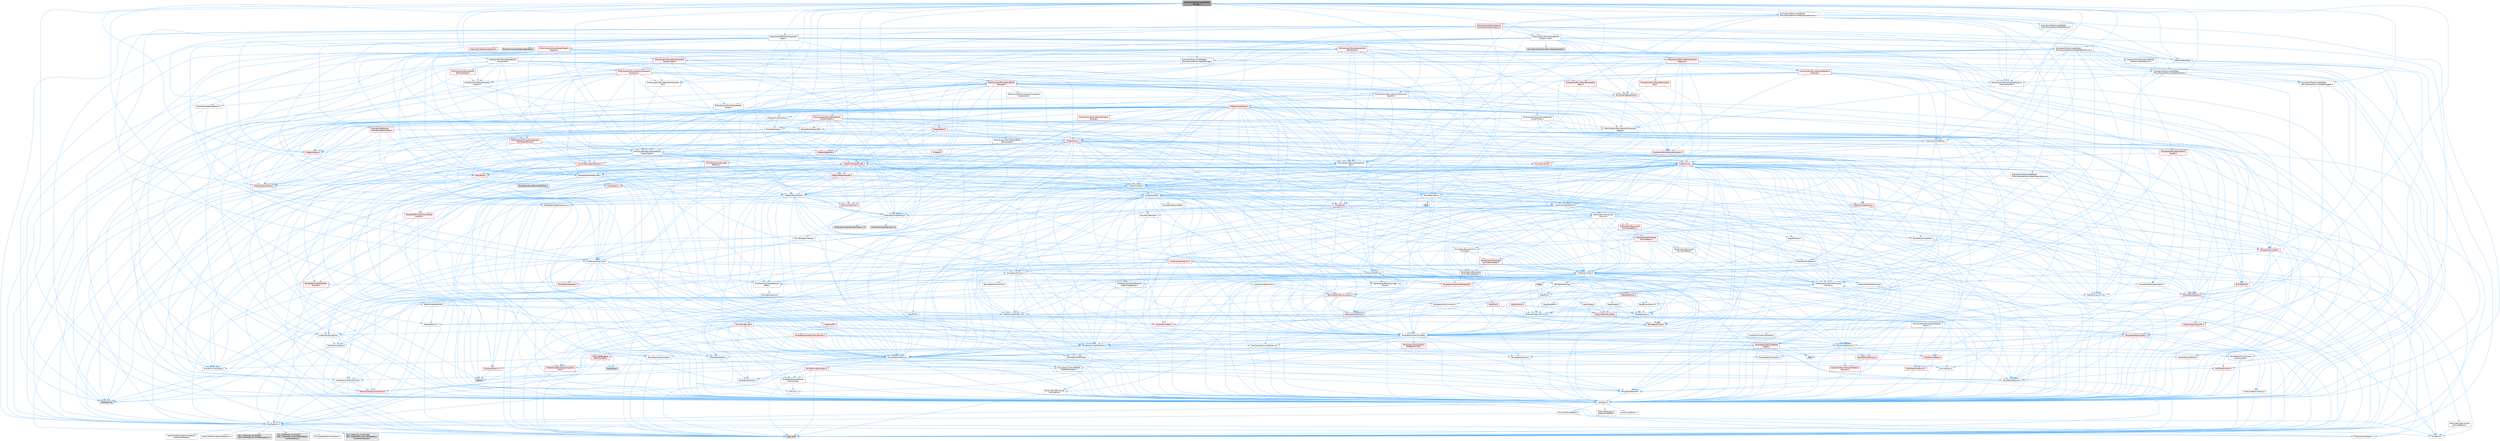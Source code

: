 digraph "MovieScenePreAnimatedStateStorage.h"
{
 // INTERACTIVE_SVG=YES
 // LATEX_PDF_SIZE
  bgcolor="transparent";
  edge [fontname=Helvetica,fontsize=10,labelfontname=Helvetica,labelfontsize=10];
  node [fontname=Helvetica,fontsize=10,shape=box,height=0.2,width=0.4];
  Node1 [id="Node000001",label="MovieScenePreAnimatedState\lStorage.h",height=0.2,width=0.4,color="gray40", fillcolor="grey60", style="filled", fontcolor="black",tooltip=" "];
  Node1 -> Node2 [id="edge1_Node000001_Node000002",color="steelblue1",style="solid",tooltip=" "];
  Node2 [id="Node000002",label="Containers/Map.h",height=0.2,width=0.4,color="grey40", fillcolor="white", style="filled",URL="$df/d79/Map_8h.html",tooltip=" "];
  Node2 -> Node3 [id="edge2_Node000002_Node000003",color="steelblue1",style="solid",tooltip=" "];
  Node3 [id="Node000003",label="CoreTypes.h",height=0.2,width=0.4,color="grey40", fillcolor="white", style="filled",URL="$dc/dec/CoreTypes_8h.html",tooltip=" "];
  Node3 -> Node4 [id="edge3_Node000003_Node000004",color="steelblue1",style="solid",tooltip=" "];
  Node4 [id="Node000004",label="HAL/Platform.h",height=0.2,width=0.4,color="grey40", fillcolor="white", style="filled",URL="$d9/dd0/Platform_8h.html",tooltip=" "];
  Node4 -> Node5 [id="edge4_Node000004_Node000005",color="steelblue1",style="solid",tooltip=" "];
  Node5 [id="Node000005",label="Misc/Build.h",height=0.2,width=0.4,color="grey40", fillcolor="white", style="filled",URL="$d3/dbb/Build_8h.html",tooltip=" "];
  Node4 -> Node6 [id="edge5_Node000004_Node000006",color="steelblue1",style="solid",tooltip=" "];
  Node6 [id="Node000006",label="Misc/LargeWorldCoordinates.h",height=0.2,width=0.4,color="grey40", fillcolor="white", style="filled",URL="$d2/dcb/LargeWorldCoordinates_8h.html",tooltip=" "];
  Node4 -> Node7 [id="edge6_Node000004_Node000007",color="steelblue1",style="solid",tooltip=" "];
  Node7 [id="Node000007",label="type_traits",height=0.2,width=0.4,color="grey60", fillcolor="#E0E0E0", style="filled",tooltip=" "];
  Node4 -> Node8 [id="edge7_Node000004_Node000008",color="steelblue1",style="solid",tooltip=" "];
  Node8 [id="Node000008",label="PreprocessorHelpers.h",height=0.2,width=0.4,color="grey40", fillcolor="white", style="filled",URL="$db/ddb/PreprocessorHelpers_8h.html",tooltip=" "];
  Node4 -> Node9 [id="edge8_Node000004_Node000009",color="steelblue1",style="solid",tooltip=" "];
  Node9 [id="Node000009",label="UBT_COMPILED_PLATFORM\l/UBT_COMPILED_PLATFORMPlatform\lCompilerPreSetup.h",height=0.2,width=0.4,color="grey60", fillcolor="#E0E0E0", style="filled",tooltip=" "];
  Node4 -> Node10 [id="edge9_Node000004_Node000010",color="steelblue1",style="solid",tooltip=" "];
  Node10 [id="Node000010",label="GenericPlatform/GenericPlatform\lCompilerPreSetup.h",height=0.2,width=0.4,color="grey40", fillcolor="white", style="filled",URL="$d9/dc8/GenericPlatformCompilerPreSetup_8h.html",tooltip=" "];
  Node4 -> Node11 [id="edge10_Node000004_Node000011",color="steelblue1",style="solid",tooltip=" "];
  Node11 [id="Node000011",label="GenericPlatform/GenericPlatform.h",height=0.2,width=0.4,color="grey40", fillcolor="white", style="filled",URL="$d6/d84/GenericPlatform_8h.html",tooltip=" "];
  Node4 -> Node12 [id="edge11_Node000004_Node000012",color="steelblue1",style="solid",tooltip=" "];
  Node12 [id="Node000012",label="UBT_COMPILED_PLATFORM\l/UBT_COMPILED_PLATFORMPlatform.h",height=0.2,width=0.4,color="grey60", fillcolor="#E0E0E0", style="filled",tooltip=" "];
  Node4 -> Node13 [id="edge12_Node000004_Node000013",color="steelblue1",style="solid",tooltip=" "];
  Node13 [id="Node000013",label="UBT_COMPILED_PLATFORM\l/UBT_COMPILED_PLATFORMPlatform\lCompilerSetup.h",height=0.2,width=0.4,color="grey60", fillcolor="#E0E0E0", style="filled",tooltip=" "];
  Node3 -> Node14 [id="edge13_Node000003_Node000014",color="steelblue1",style="solid",tooltip=" "];
  Node14 [id="Node000014",label="ProfilingDebugging\l/UMemoryDefines.h",height=0.2,width=0.4,color="grey40", fillcolor="white", style="filled",URL="$d2/da2/UMemoryDefines_8h.html",tooltip=" "];
  Node3 -> Node15 [id="edge14_Node000003_Node000015",color="steelblue1",style="solid",tooltip=" "];
  Node15 [id="Node000015",label="Misc/CoreMiscDefines.h",height=0.2,width=0.4,color="grey40", fillcolor="white", style="filled",URL="$da/d38/CoreMiscDefines_8h.html",tooltip=" "];
  Node15 -> Node4 [id="edge15_Node000015_Node000004",color="steelblue1",style="solid",tooltip=" "];
  Node15 -> Node8 [id="edge16_Node000015_Node000008",color="steelblue1",style="solid",tooltip=" "];
  Node3 -> Node16 [id="edge17_Node000003_Node000016",color="steelblue1",style="solid",tooltip=" "];
  Node16 [id="Node000016",label="Misc/CoreDefines.h",height=0.2,width=0.4,color="grey40", fillcolor="white", style="filled",URL="$d3/dd2/CoreDefines_8h.html",tooltip=" "];
  Node2 -> Node17 [id="edge18_Node000002_Node000017",color="steelblue1",style="solid",tooltip=" "];
  Node17 [id="Node000017",label="Algo/Reverse.h",height=0.2,width=0.4,color="grey40", fillcolor="white", style="filled",URL="$d5/d93/Reverse_8h.html",tooltip=" "];
  Node17 -> Node3 [id="edge19_Node000017_Node000003",color="steelblue1",style="solid",tooltip=" "];
  Node17 -> Node18 [id="edge20_Node000017_Node000018",color="steelblue1",style="solid",tooltip=" "];
  Node18 [id="Node000018",label="Templates/UnrealTemplate.h",height=0.2,width=0.4,color="grey40", fillcolor="white", style="filled",URL="$d4/d24/UnrealTemplate_8h.html",tooltip=" "];
  Node18 -> Node3 [id="edge21_Node000018_Node000003",color="steelblue1",style="solid",tooltip=" "];
  Node18 -> Node19 [id="edge22_Node000018_Node000019",color="steelblue1",style="solid",tooltip=" "];
  Node19 [id="Node000019",label="Templates/IsPointer.h",height=0.2,width=0.4,color="grey40", fillcolor="white", style="filled",URL="$d7/d05/IsPointer_8h.html",tooltip=" "];
  Node19 -> Node3 [id="edge23_Node000019_Node000003",color="steelblue1",style="solid",tooltip=" "];
  Node18 -> Node20 [id="edge24_Node000018_Node000020",color="steelblue1",style="solid",tooltip=" "];
  Node20 [id="Node000020",label="HAL/UnrealMemory.h",height=0.2,width=0.4,color="grey40", fillcolor="white", style="filled",URL="$d9/d96/UnrealMemory_8h.html",tooltip=" "];
  Node20 -> Node3 [id="edge25_Node000020_Node000003",color="steelblue1",style="solid",tooltip=" "];
  Node20 -> Node21 [id="edge26_Node000020_Node000021",color="steelblue1",style="solid",tooltip=" "];
  Node21 [id="Node000021",label="GenericPlatform/GenericPlatform\lMemory.h",height=0.2,width=0.4,color="red", fillcolor="#FFF0F0", style="filled",URL="$dd/d22/GenericPlatformMemory_8h.html",tooltip=" "];
  Node21 -> Node3 [id="edge27_Node000021_Node000003",color="steelblue1",style="solid",tooltip=" "];
  Node20 -> Node33 [id="edge28_Node000020_Node000033",color="steelblue1",style="solid",tooltip=" "];
  Node33 [id="Node000033",label="HAL/MemoryBase.h",height=0.2,width=0.4,color="red", fillcolor="#FFF0F0", style="filled",URL="$d6/d9f/MemoryBase_8h.html",tooltip=" "];
  Node33 -> Node3 [id="edge29_Node000033_Node000003",color="steelblue1",style="solid",tooltip=" "];
  Node33 -> Node34 [id="edge30_Node000033_Node000034",color="steelblue1",style="solid",tooltip=" "];
  Node34 [id="Node000034",label="HAL/PlatformAtomics.h",height=0.2,width=0.4,color="red", fillcolor="#FFF0F0", style="filled",URL="$d3/d36/PlatformAtomics_8h.html",tooltip=" "];
  Node34 -> Node3 [id="edge31_Node000034_Node000003",color="steelblue1",style="solid",tooltip=" "];
  Node33 -> Node79 [id="edge32_Node000033_Node000079",color="steelblue1",style="solid",tooltip=" "];
  Node79 [id="Node000079",label="Templates/Atomic.h",height=0.2,width=0.4,color="red", fillcolor="#FFF0F0", style="filled",URL="$d3/d91/Atomic_8h.html",tooltip=" "];
  Node79 -> Node76 [id="edge33_Node000079_Node000076",color="steelblue1",style="solid",tooltip=" "];
  Node76 [id="Node000076",label="atomic",height=0.2,width=0.4,color="grey60", fillcolor="#E0E0E0", style="filled",tooltip=" "];
  Node20 -> Node88 [id="edge34_Node000020_Node000088",color="steelblue1",style="solid",tooltip=" "];
  Node88 [id="Node000088",label="HAL/PlatformMemory.h",height=0.2,width=0.4,color="red", fillcolor="#FFF0F0", style="filled",URL="$de/d68/PlatformMemory_8h.html",tooltip=" "];
  Node88 -> Node3 [id="edge35_Node000088_Node000003",color="steelblue1",style="solid",tooltip=" "];
  Node88 -> Node21 [id="edge36_Node000088_Node000021",color="steelblue1",style="solid",tooltip=" "];
  Node20 -> Node90 [id="edge37_Node000020_Node000090",color="steelblue1",style="solid",tooltip=" "];
  Node90 [id="Node000090",label="ProfilingDebugging\l/MemoryTrace.h",height=0.2,width=0.4,color="red", fillcolor="#FFF0F0", style="filled",URL="$da/dd7/MemoryTrace_8h.html",tooltip=" "];
  Node90 -> Node4 [id="edge38_Node000090_Node000004",color="steelblue1",style="solid",tooltip=" "];
  Node90 -> Node54 [id="edge39_Node000090_Node000054",color="steelblue1",style="solid",tooltip=" "];
  Node54 [id="Node000054",label="Misc/EnumClassFlags.h",height=0.2,width=0.4,color="grey40", fillcolor="white", style="filled",URL="$d8/de7/EnumClassFlags_8h.html",tooltip=" "];
  Node90 -> Node62 [id="edge40_Node000090_Node000062",color="steelblue1",style="solid",tooltip=" "];
  Node62 [id="Node000062",label="Trace/Trace.h",height=0.2,width=0.4,color="grey60", fillcolor="#E0E0E0", style="filled",tooltip=" "];
  Node20 -> Node19 [id="edge41_Node000020_Node000019",color="steelblue1",style="solid",tooltip=" "];
  Node18 -> Node91 [id="edge42_Node000018_Node000091",color="steelblue1",style="solid",tooltip=" "];
  Node91 [id="Node000091",label="Templates/CopyQualifiers\lAndRefsFromTo.h",height=0.2,width=0.4,color="red", fillcolor="#FFF0F0", style="filled",URL="$d3/db3/CopyQualifiersAndRefsFromTo_8h.html",tooltip=" "];
  Node18 -> Node93 [id="edge43_Node000018_Node000093",color="steelblue1",style="solid",tooltip=" "];
  Node93 [id="Node000093",label="Templates/UnrealTypeTraits.h",height=0.2,width=0.4,color="grey40", fillcolor="white", style="filled",URL="$d2/d2d/UnrealTypeTraits_8h.html",tooltip=" "];
  Node93 -> Node3 [id="edge44_Node000093_Node000003",color="steelblue1",style="solid",tooltip=" "];
  Node93 -> Node19 [id="edge45_Node000093_Node000019",color="steelblue1",style="solid",tooltip=" "];
  Node93 -> Node46 [id="edge46_Node000093_Node000046",color="steelblue1",style="solid",tooltip=" "];
  Node46 [id="Node000046",label="Misc/AssertionMacros.h",height=0.2,width=0.4,color="grey40", fillcolor="white", style="filled",URL="$d0/dfa/AssertionMacros_8h.html",tooltip=" "];
  Node46 -> Node3 [id="edge47_Node000046_Node000003",color="steelblue1",style="solid",tooltip=" "];
  Node46 -> Node4 [id="edge48_Node000046_Node000004",color="steelblue1",style="solid",tooltip=" "];
  Node46 -> Node47 [id="edge49_Node000046_Node000047",color="steelblue1",style="solid",tooltip=" "];
  Node47 [id="Node000047",label="HAL/PlatformMisc.h",height=0.2,width=0.4,color="red", fillcolor="#FFF0F0", style="filled",URL="$d0/df5/PlatformMisc_8h.html",tooltip=" "];
  Node47 -> Node3 [id="edge50_Node000047_Node000003",color="steelblue1",style="solid",tooltip=" "];
  Node46 -> Node8 [id="edge51_Node000046_Node000008",color="steelblue1",style="solid",tooltip=" "];
  Node46 -> Node63 [id="edge52_Node000046_Node000063",color="steelblue1",style="solid",tooltip=" "];
  Node63 [id="Node000063",label="Templates/EnableIf.h",height=0.2,width=0.4,color="grey40", fillcolor="white", style="filled",URL="$d7/d60/EnableIf_8h.html",tooltip=" "];
  Node63 -> Node3 [id="edge53_Node000063_Node000003",color="steelblue1",style="solid",tooltip=" "];
  Node46 -> Node64 [id="edge54_Node000046_Node000064",color="steelblue1",style="solid",tooltip=" "];
  Node64 [id="Node000064",label="Templates/IsArrayOrRefOf\lTypeByPredicate.h",height=0.2,width=0.4,color="grey40", fillcolor="white", style="filled",URL="$d6/da1/IsArrayOrRefOfTypeByPredicate_8h.html",tooltip=" "];
  Node64 -> Node3 [id="edge55_Node000064_Node000003",color="steelblue1",style="solid",tooltip=" "];
  Node46 -> Node65 [id="edge56_Node000046_Node000065",color="steelblue1",style="solid",tooltip=" "];
  Node65 [id="Node000065",label="Templates/IsValidVariadic\lFunctionArg.h",height=0.2,width=0.4,color="grey40", fillcolor="white", style="filled",URL="$d0/dc8/IsValidVariadicFunctionArg_8h.html",tooltip=" "];
  Node65 -> Node3 [id="edge57_Node000065_Node000003",color="steelblue1",style="solid",tooltip=" "];
  Node65 -> Node66 [id="edge58_Node000065_Node000066",color="steelblue1",style="solid",tooltip=" "];
  Node66 [id="Node000066",label="IsEnum.h",height=0.2,width=0.4,color="grey40", fillcolor="white", style="filled",URL="$d4/de5/IsEnum_8h.html",tooltip=" "];
  Node65 -> Node7 [id="edge59_Node000065_Node000007",color="steelblue1",style="solid",tooltip=" "];
  Node46 -> Node67 [id="edge60_Node000046_Node000067",color="steelblue1",style="solid",tooltip=" "];
  Node67 [id="Node000067",label="Traits/IsCharEncodingCompatible\lWith.h",height=0.2,width=0.4,color="red", fillcolor="#FFF0F0", style="filled",URL="$df/dd1/IsCharEncodingCompatibleWith_8h.html",tooltip=" "];
  Node67 -> Node7 [id="edge61_Node000067_Node000007",color="steelblue1",style="solid",tooltip=" "];
  Node46 -> Node69 [id="edge62_Node000046_Node000069",color="steelblue1",style="solid",tooltip=" "];
  Node69 [id="Node000069",label="Misc/VarArgs.h",height=0.2,width=0.4,color="grey40", fillcolor="white", style="filled",URL="$d5/d6f/VarArgs_8h.html",tooltip=" "];
  Node69 -> Node3 [id="edge63_Node000069_Node000003",color="steelblue1",style="solid",tooltip=" "];
  Node46 -> Node70 [id="edge64_Node000046_Node000070",color="steelblue1",style="solid",tooltip=" "];
  Node70 [id="Node000070",label="String/FormatStringSan.h",height=0.2,width=0.4,color="red", fillcolor="#FFF0F0", style="filled",URL="$d3/d8b/FormatStringSan_8h.html",tooltip=" "];
  Node70 -> Node7 [id="edge65_Node000070_Node000007",color="steelblue1",style="solid",tooltip=" "];
  Node70 -> Node3 [id="edge66_Node000070_Node000003",color="steelblue1",style="solid",tooltip=" "];
  Node70 -> Node71 [id="edge67_Node000070_Node000071",color="steelblue1",style="solid",tooltip=" "];
  Node71 [id="Node000071",label="Templates/Requires.h",height=0.2,width=0.4,color="grey40", fillcolor="white", style="filled",URL="$dc/d96/Requires_8h.html",tooltip=" "];
  Node71 -> Node63 [id="edge68_Node000071_Node000063",color="steelblue1",style="solid",tooltip=" "];
  Node71 -> Node7 [id="edge69_Node000071_Node000007",color="steelblue1",style="solid",tooltip=" "];
  Node70 -> Node72 [id="edge70_Node000070_Node000072",color="steelblue1",style="solid",tooltip=" "];
  Node72 [id="Node000072",label="Templates/Identity.h",height=0.2,width=0.4,color="grey40", fillcolor="white", style="filled",URL="$d0/dd5/Identity_8h.html",tooltip=" "];
  Node70 -> Node65 [id="edge71_Node000070_Node000065",color="steelblue1",style="solid",tooltip=" "];
  Node70 -> Node23 [id="edge72_Node000070_Node000023",color="steelblue1",style="solid",tooltip=" "];
  Node23 [id="Node000023",label="Containers/ContainersFwd.h",height=0.2,width=0.4,color="grey40", fillcolor="white", style="filled",URL="$d4/d0a/ContainersFwd_8h.html",tooltip=" "];
  Node23 -> Node4 [id="edge73_Node000023_Node000004",color="steelblue1",style="solid",tooltip=" "];
  Node23 -> Node3 [id="edge74_Node000023_Node000003",color="steelblue1",style="solid",tooltip=" "];
  Node23 -> Node24 [id="edge75_Node000023_Node000024",color="steelblue1",style="solid",tooltip=" "];
  Node24 [id="Node000024",label="Traits/IsContiguousContainer.h",height=0.2,width=0.4,color="red", fillcolor="#FFF0F0", style="filled",URL="$d5/d3c/IsContiguousContainer_8h.html",tooltip=" "];
  Node24 -> Node3 [id="edge76_Node000024_Node000003",color="steelblue1",style="solid",tooltip=" "];
  Node24 -> Node26 [id="edge77_Node000024_Node000026",color="steelblue1",style="solid",tooltip=" "];
  Node26 [id="Node000026",label="initializer_list",height=0.2,width=0.4,color="grey60", fillcolor="#E0E0E0", style="filled",tooltip=" "];
  Node46 -> Node76 [id="edge78_Node000046_Node000076",color="steelblue1",style="solid",tooltip=" "];
  Node93 -> Node84 [id="edge79_Node000093_Node000084",color="steelblue1",style="solid",tooltip=" "];
  Node84 [id="Node000084",label="Templates/AndOrNot.h",height=0.2,width=0.4,color="grey40", fillcolor="white", style="filled",URL="$db/d0a/AndOrNot_8h.html",tooltip=" "];
  Node84 -> Node3 [id="edge80_Node000084_Node000003",color="steelblue1",style="solid",tooltip=" "];
  Node93 -> Node63 [id="edge81_Node000093_Node000063",color="steelblue1",style="solid",tooltip=" "];
  Node93 -> Node94 [id="edge82_Node000093_Node000094",color="steelblue1",style="solid",tooltip=" "];
  Node94 [id="Node000094",label="Templates/IsArithmetic.h",height=0.2,width=0.4,color="grey40", fillcolor="white", style="filled",URL="$d2/d5d/IsArithmetic_8h.html",tooltip=" "];
  Node94 -> Node3 [id="edge83_Node000094_Node000003",color="steelblue1",style="solid",tooltip=" "];
  Node93 -> Node66 [id="edge84_Node000093_Node000066",color="steelblue1",style="solid",tooltip=" "];
  Node93 -> Node95 [id="edge85_Node000093_Node000095",color="steelblue1",style="solid",tooltip=" "];
  Node95 [id="Node000095",label="Templates/Models.h",height=0.2,width=0.4,color="grey40", fillcolor="white", style="filled",URL="$d3/d0c/Models_8h.html",tooltip=" "];
  Node95 -> Node72 [id="edge86_Node000095_Node000072",color="steelblue1",style="solid",tooltip=" "];
  Node93 -> Node96 [id="edge87_Node000093_Node000096",color="steelblue1",style="solid",tooltip=" "];
  Node96 [id="Node000096",label="Templates/IsPODType.h",height=0.2,width=0.4,color="grey40", fillcolor="white", style="filled",URL="$d7/db1/IsPODType_8h.html",tooltip=" "];
  Node96 -> Node3 [id="edge88_Node000096_Node000003",color="steelblue1",style="solid",tooltip=" "];
  Node93 -> Node97 [id="edge89_Node000093_Node000097",color="steelblue1",style="solid",tooltip=" "];
  Node97 [id="Node000097",label="Templates/IsUECoreType.h",height=0.2,width=0.4,color="grey40", fillcolor="white", style="filled",URL="$d1/db8/IsUECoreType_8h.html",tooltip=" "];
  Node97 -> Node3 [id="edge90_Node000097_Node000003",color="steelblue1",style="solid",tooltip=" "];
  Node97 -> Node7 [id="edge91_Node000097_Node000007",color="steelblue1",style="solid",tooltip=" "];
  Node93 -> Node85 [id="edge92_Node000093_Node000085",color="steelblue1",style="solid",tooltip=" "];
  Node85 [id="Node000085",label="Templates/IsTriviallyCopy\lConstructible.h",height=0.2,width=0.4,color="grey40", fillcolor="white", style="filled",URL="$d3/d78/IsTriviallyCopyConstructible_8h.html",tooltip=" "];
  Node85 -> Node3 [id="edge93_Node000085_Node000003",color="steelblue1",style="solid",tooltip=" "];
  Node85 -> Node7 [id="edge94_Node000085_Node000007",color="steelblue1",style="solid",tooltip=" "];
  Node18 -> Node98 [id="edge95_Node000018_Node000098",color="steelblue1",style="solid",tooltip=" "];
  Node98 [id="Node000098",label="Templates/RemoveReference.h",height=0.2,width=0.4,color="grey40", fillcolor="white", style="filled",URL="$da/dbe/RemoveReference_8h.html",tooltip=" "];
  Node98 -> Node3 [id="edge96_Node000098_Node000003",color="steelblue1",style="solid",tooltip=" "];
  Node18 -> Node71 [id="edge97_Node000018_Node000071",color="steelblue1",style="solid",tooltip=" "];
  Node18 -> Node99 [id="edge98_Node000018_Node000099",color="steelblue1",style="solid",tooltip=" "];
  Node99 [id="Node000099",label="Templates/TypeCompatible\lBytes.h",height=0.2,width=0.4,color="red", fillcolor="#FFF0F0", style="filled",URL="$df/d0a/TypeCompatibleBytes_8h.html",tooltip=" "];
  Node99 -> Node3 [id="edge99_Node000099_Node000003",color="steelblue1",style="solid",tooltip=" "];
  Node99 -> Node38 [id="edge100_Node000099_Node000038",color="steelblue1",style="solid",tooltip=" "];
  Node38 [id="Node000038",label="new",height=0.2,width=0.4,color="grey60", fillcolor="#E0E0E0", style="filled",tooltip=" "];
  Node99 -> Node7 [id="edge101_Node000099_Node000007",color="steelblue1",style="solid",tooltip=" "];
  Node18 -> Node72 [id="edge102_Node000018_Node000072",color="steelblue1",style="solid",tooltip=" "];
  Node18 -> Node24 [id="edge103_Node000018_Node000024",color="steelblue1",style="solid",tooltip=" "];
  Node18 -> Node100 [id="edge104_Node000018_Node000100",color="steelblue1",style="solid",tooltip=" "];
  Node100 [id="Node000100",label="Traits/UseBitwiseSwap.h",height=0.2,width=0.4,color="grey40", fillcolor="white", style="filled",URL="$db/df3/UseBitwiseSwap_8h.html",tooltip=" "];
  Node100 -> Node3 [id="edge105_Node000100_Node000003",color="steelblue1",style="solid",tooltip=" "];
  Node100 -> Node7 [id="edge106_Node000100_Node000007",color="steelblue1",style="solid",tooltip=" "];
  Node18 -> Node7 [id="edge107_Node000018_Node000007",color="steelblue1",style="solid",tooltip=" "];
  Node2 -> Node101 [id="edge108_Node000002_Node000101",color="steelblue1",style="solid",tooltip=" "];
  Node101 [id="Node000101",label="Containers/ContainerElement\lTypeCompatibility.h",height=0.2,width=0.4,color="grey40", fillcolor="white", style="filled",URL="$df/ddf/ContainerElementTypeCompatibility_8h.html",tooltip=" "];
  Node101 -> Node3 [id="edge109_Node000101_Node000003",color="steelblue1",style="solid",tooltip=" "];
  Node101 -> Node93 [id="edge110_Node000101_Node000093",color="steelblue1",style="solid",tooltip=" "];
  Node2 -> Node102 [id="edge111_Node000002_Node000102",color="steelblue1",style="solid",tooltip=" "];
  Node102 [id="Node000102",label="Containers/Set.h",height=0.2,width=0.4,color="grey40", fillcolor="white", style="filled",URL="$d4/d45/Set_8h.html",tooltip=" "];
  Node102 -> Node103 [id="edge112_Node000102_Node000103",color="steelblue1",style="solid",tooltip=" "];
  Node103 [id="Node000103",label="Containers/ContainerAllocation\lPolicies.h",height=0.2,width=0.4,color="grey40", fillcolor="white", style="filled",URL="$d7/dff/ContainerAllocationPolicies_8h.html",tooltip=" "];
  Node103 -> Node3 [id="edge113_Node000103_Node000003",color="steelblue1",style="solid",tooltip=" "];
  Node103 -> Node104 [id="edge114_Node000103_Node000104",color="steelblue1",style="solid",tooltip=" "];
  Node104 [id="Node000104",label="Containers/ContainerHelpers.h",height=0.2,width=0.4,color="grey40", fillcolor="white", style="filled",URL="$d7/d33/ContainerHelpers_8h.html",tooltip=" "];
  Node104 -> Node3 [id="edge115_Node000104_Node000003",color="steelblue1",style="solid",tooltip=" "];
  Node103 -> Node103 [id="edge116_Node000103_Node000103",color="steelblue1",style="solid",tooltip=" "];
  Node103 -> Node105 [id="edge117_Node000103_Node000105",color="steelblue1",style="solid",tooltip=" "];
  Node105 [id="Node000105",label="HAL/PlatformMath.h",height=0.2,width=0.4,color="red", fillcolor="#FFF0F0", style="filled",URL="$dc/d53/PlatformMath_8h.html",tooltip=" "];
  Node105 -> Node3 [id="edge118_Node000105_Node000003",color="steelblue1",style="solid",tooltip=" "];
  Node103 -> Node20 [id="edge119_Node000103_Node000020",color="steelblue1",style="solid",tooltip=" "];
  Node103 -> Node52 [id="edge120_Node000103_Node000052",color="steelblue1",style="solid",tooltip=" "];
  Node52 [id="Node000052",label="Math/NumericLimits.h",height=0.2,width=0.4,color="grey40", fillcolor="white", style="filled",URL="$df/d1b/NumericLimits_8h.html",tooltip=" "];
  Node52 -> Node3 [id="edge121_Node000052_Node000003",color="steelblue1",style="solid",tooltip=" "];
  Node103 -> Node46 [id="edge122_Node000103_Node000046",color="steelblue1",style="solid",tooltip=" "];
  Node103 -> Node113 [id="edge123_Node000103_Node000113",color="steelblue1",style="solid",tooltip=" "];
  Node113 [id="Node000113",label="Templates/IsPolymorphic.h",height=0.2,width=0.4,color="grey40", fillcolor="white", style="filled",URL="$dc/d20/IsPolymorphic_8h.html",tooltip=" "];
  Node103 -> Node114 [id="edge124_Node000103_Node000114",color="steelblue1",style="solid",tooltip=" "];
  Node114 [id="Node000114",label="Templates/MemoryOps.h",height=0.2,width=0.4,color="red", fillcolor="#FFF0F0", style="filled",URL="$db/dea/MemoryOps_8h.html",tooltip=" "];
  Node114 -> Node3 [id="edge125_Node000114_Node000003",color="steelblue1",style="solid",tooltip=" "];
  Node114 -> Node20 [id="edge126_Node000114_Node000020",color="steelblue1",style="solid",tooltip=" "];
  Node114 -> Node85 [id="edge127_Node000114_Node000085",color="steelblue1",style="solid",tooltip=" "];
  Node114 -> Node71 [id="edge128_Node000114_Node000071",color="steelblue1",style="solid",tooltip=" "];
  Node114 -> Node93 [id="edge129_Node000114_Node000093",color="steelblue1",style="solid",tooltip=" "];
  Node114 -> Node100 [id="edge130_Node000114_Node000100",color="steelblue1",style="solid",tooltip=" "];
  Node114 -> Node38 [id="edge131_Node000114_Node000038",color="steelblue1",style="solid",tooltip=" "];
  Node114 -> Node7 [id="edge132_Node000114_Node000007",color="steelblue1",style="solid",tooltip=" "];
  Node103 -> Node99 [id="edge133_Node000103_Node000099",color="steelblue1",style="solid",tooltip=" "];
  Node103 -> Node7 [id="edge134_Node000103_Node000007",color="steelblue1",style="solid",tooltip=" "];
  Node102 -> Node101 [id="edge135_Node000102_Node000101",color="steelblue1",style="solid",tooltip=" "];
  Node102 -> Node115 [id="edge136_Node000102_Node000115",color="steelblue1",style="solid",tooltip=" "];
  Node115 [id="Node000115",label="Containers/SetUtilities.h",height=0.2,width=0.4,color="grey40", fillcolor="white", style="filled",URL="$dc/de5/SetUtilities_8h.html",tooltip=" "];
  Node115 -> Node3 [id="edge137_Node000115_Node000003",color="steelblue1",style="solid",tooltip=" "];
  Node115 -> Node116 [id="edge138_Node000115_Node000116",color="steelblue1",style="solid",tooltip=" "];
  Node116 [id="Node000116",label="Serialization/MemoryLayout.h",height=0.2,width=0.4,color="red", fillcolor="#FFF0F0", style="filled",URL="$d7/d66/MemoryLayout_8h.html",tooltip=" "];
  Node116 -> Node49 [id="edge139_Node000116_Node000049",color="steelblue1",style="solid",tooltip=" "];
  Node49 [id="Node000049",label="Containers/StringFwd.h",height=0.2,width=0.4,color="grey40", fillcolor="white", style="filled",URL="$df/d37/StringFwd_8h.html",tooltip=" "];
  Node49 -> Node3 [id="edge140_Node000049_Node000003",color="steelblue1",style="solid",tooltip=" "];
  Node49 -> Node50 [id="edge141_Node000049_Node000050",color="steelblue1",style="solid",tooltip=" "];
  Node50 [id="Node000050",label="Traits/ElementType.h",height=0.2,width=0.4,color="grey40", fillcolor="white", style="filled",URL="$d5/d4f/ElementType_8h.html",tooltip=" "];
  Node50 -> Node4 [id="edge142_Node000050_Node000004",color="steelblue1",style="solid",tooltip=" "];
  Node50 -> Node26 [id="edge143_Node000050_Node000026",color="steelblue1",style="solid",tooltip=" "];
  Node50 -> Node7 [id="edge144_Node000050_Node000007",color="steelblue1",style="solid",tooltip=" "];
  Node49 -> Node24 [id="edge145_Node000049_Node000024",color="steelblue1",style="solid",tooltip=" "];
  Node116 -> Node20 [id="edge146_Node000116_Node000020",color="steelblue1",style="solid",tooltip=" "];
  Node116 -> Node63 [id="edge147_Node000116_Node000063",color="steelblue1",style="solid",tooltip=" "];
  Node116 -> Node113 [id="edge148_Node000116_Node000113",color="steelblue1",style="solid",tooltip=" "];
  Node116 -> Node95 [id="edge149_Node000116_Node000095",color="steelblue1",style="solid",tooltip=" "];
  Node116 -> Node18 [id="edge150_Node000116_Node000018",color="steelblue1",style="solid",tooltip=" "];
  Node115 -> Node114 [id="edge151_Node000115_Node000114",color="steelblue1",style="solid",tooltip=" "];
  Node115 -> Node93 [id="edge152_Node000115_Node000093",color="steelblue1",style="solid",tooltip=" "];
  Node102 -> Node129 [id="edge153_Node000102_Node000129",color="steelblue1",style="solid",tooltip=" "];
  Node129 [id="Node000129",label="Containers/SparseArray.h",height=0.2,width=0.4,color="grey40", fillcolor="white", style="filled",URL="$d5/dbf/SparseArray_8h.html",tooltip=" "];
  Node129 -> Node3 [id="edge154_Node000129_Node000003",color="steelblue1",style="solid",tooltip=" "];
  Node129 -> Node46 [id="edge155_Node000129_Node000046",color="steelblue1",style="solid",tooltip=" "];
  Node129 -> Node20 [id="edge156_Node000129_Node000020",color="steelblue1",style="solid",tooltip=" "];
  Node129 -> Node93 [id="edge157_Node000129_Node000093",color="steelblue1",style="solid",tooltip=" "];
  Node129 -> Node18 [id="edge158_Node000129_Node000018",color="steelblue1",style="solid",tooltip=" "];
  Node129 -> Node103 [id="edge159_Node000129_Node000103",color="steelblue1",style="solid",tooltip=" "];
  Node129 -> Node130 [id="edge160_Node000129_Node000130",color="steelblue1",style="solid",tooltip=" "];
  Node130 [id="Node000130",label="Templates/Less.h",height=0.2,width=0.4,color="grey40", fillcolor="white", style="filled",URL="$de/dc8/Less_8h.html",tooltip=" "];
  Node130 -> Node3 [id="edge161_Node000130_Node000003",color="steelblue1",style="solid",tooltip=" "];
  Node130 -> Node18 [id="edge162_Node000130_Node000018",color="steelblue1",style="solid",tooltip=" "];
  Node129 -> Node131 [id="edge163_Node000129_Node000131",color="steelblue1",style="solid",tooltip=" "];
  Node131 [id="Node000131",label="Containers/Array.h",height=0.2,width=0.4,color="grey40", fillcolor="white", style="filled",URL="$df/dd0/Array_8h.html",tooltip=" "];
  Node131 -> Node3 [id="edge164_Node000131_Node000003",color="steelblue1",style="solid",tooltip=" "];
  Node131 -> Node46 [id="edge165_Node000131_Node000046",color="steelblue1",style="solid",tooltip=" "];
  Node131 -> Node132 [id="edge166_Node000131_Node000132",color="steelblue1",style="solid",tooltip=" "];
  Node132 [id="Node000132",label="Misc/IntrusiveUnsetOptional\lState.h",height=0.2,width=0.4,color="grey40", fillcolor="white", style="filled",URL="$d2/d0a/IntrusiveUnsetOptionalState_8h.html",tooltip=" "];
  Node132 -> Node133 [id="edge167_Node000132_Node000133",color="steelblue1",style="solid",tooltip=" "];
  Node133 [id="Node000133",label="Misc/OptionalFwd.h",height=0.2,width=0.4,color="grey40", fillcolor="white", style="filled",URL="$dc/d50/OptionalFwd_8h.html",tooltip=" "];
  Node131 -> Node134 [id="edge168_Node000131_Node000134",color="steelblue1",style="solid",tooltip=" "];
  Node134 [id="Node000134",label="Misc/ReverseIterate.h",height=0.2,width=0.4,color="red", fillcolor="#FFF0F0", style="filled",URL="$db/de3/ReverseIterate_8h.html",tooltip=" "];
  Node134 -> Node4 [id="edge169_Node000134_Node000004",color="steelblue1",style="solid",tooltip=" "];
  Node131 -> Node20 [id="edge170_Node000131_Node000020",color="steelblue1",style="solid",tooltip=" "];
  Node131 -> Node93 [id="edge171_Node000131_Node000093",color="steelblue1",style="solid",tooltip=" "];
  Node131 -> Node18 [id="edge172_Node000131_Node000018",color="steelblue1",style="solid",tooltip=" "];
  Node131 -> Node136 [id="edge173_Node000131_Node000136",color="steelblue1",style="solid",tooltip=" "];
  Node136 [id="Node000136",label="Containers/AllowShrinking.h",height=0.2,width=0.4,color="grey40", fillcolor="white", style="filled",URL="$d7/d1a/AllowShrinking_8h.html",tooltip=" "];
  Node136 -> Node3 [id="edge174_Node000136_Node000003",color="steelblue1",style="solid",tooltip=" "];
  Node131 -> Node103 [id="edge175_Node000131_Node000103",color="steelblue1",style="solid",tooltip=" "];
  Node131 -> Node101 [id="edge176_Node000131_Node000101",color="steelblue1",style="solid",tooltip=" "];
  Node131 -> Node137 [id="edge177_Node000131_Node000137",color="steelblue1",style="solid",tooltip=" "];
  Node137 [id="Node000137",label="Serialization/Archive.h",height=0.2,width=0.4,color="red", fillcolor="#FFF0F0", style="filled",URL="$d7/d3b/Archive_8h.html",tooltip=" "];
  Node137 -> Node3 [id="edge178_Node000137_Node000003",color="steelblue1",style="solid",tooltip=" "];
  Node137 -> Node27 [id="edge179_Node000137_Node000027",color="steelblue1",style="solid",tooltip=" "];
  Node27 [id="Node000027",label="Math/MathFwd.h",height=0.2,width=0.4,color="grey40", fillcolor="white", style="filled",URL="$d2/d10/MathFwd_8h.html",tooltip=" "];
  Node27 -> Node4 [id="edge180_Node000027_Node000004",color="steelblue1",style="solid",tooltip=" "];
  Node137 -> Node46 [id="edge181_Node000137_Node000046",color="steelblue1",style="solid",tooltip=" "];
  Node137 -> Node5 [id="edge182_Node000137_Node000005",color="steelblue1",style="solid",tooltip=" "];
  Node137 -> Node69 [id="edge183_Node000137_Node000069",color="steelblue1",style="solid",tooltip=" "];
  Node137 -> Node63 [id="edge184_Node000137_Node000063",color="steelblue1",style="solid",tooltip=" "];
  Node137 -> Node64 [id="edge185_Node000137_Node000064",color="steelblue1",style="solid",tooltip=" "];
  Node137 -> Node65 [id="edge186_Node000137_Node000065",color="steelblue1",style="solid",tooltip=" "];
  Node137 -> Node18 [id="edge187_Node000137_Node000018",color="steelblue1",style="solid",tooltip=" "];
  Node137 -> Node67 [id="edge188_Node000137_Node000067",color="steelblue1",style="solid",tooltip=" "];
  Node131 -> Node147 [id="edge189_Node000131_Node000147",color="steelblue1",style="solid",tooltip=" "];
  Node147 [id="Node000147",label="Serialization/MemoryImage\lWriter.h",height=0.2,width=0.4,color="grey40", fillcolor="white", style="filled",URL="$d0/d08/MemoryImageWriter_8h.html",tooltip=" "];
  Node147 -> Node3 [id="edge190_Node000147_Node000003",color="steelblue1",style="solid",tooltip=" "];
  Node147 -> Node116 [id="edge191_Node000147_Node000116",color="steelblue1",style="solid",tooltip=" "];
  Node131 -> Node148 [id="edge192_Node000131_Node000148",color="steelblue1",style="solid",tooltip=" "];
  Node148 [id="Node000148",label="Algo/Heapify.h",height=0.2,width=0.4,color="grey40", fillcolor="white", style="filled",URL="$d0/d2a/Heapify_8h.html",tooltip=" "];
  Node148 -> Node149 [id="edge193_Node000148_Node000149",color="steelblue1",style="solid",tooltip=" "];
  Node149 [id="Node000149",label="Algo/Impl/BinaryHeap.h",height=0.2,width=0.4,color="red", fillcolor="#FFF0F0", style="filled",URL="$d7/da3/Algo_2Impl_2BinaryHeap_8h.html",tooltip=" "];
  Node149 -> Node150 [id="edge194_Node000149_Node000150",color="steelblue1",style="solid",tooltip=" "];
  Node150 [id="Node000150",label="Templates/Invoke.h",height=0.2,width=0.4,color="red", fillcolor="#FFF0F0", style="filled",URL="$d7/deb/Invoke_8h.html",tooltip=" "];
  Node150 -> Node3 [id="edge195_Node000150_Node000003",color="steelblue1",style="solid",tooltip=" "];
  Node150 -> Node18 [id="edge196_Node000150_Node000018",color="steelblue1",style="solid",tooltip=" "];
  Node150 -> Node7 [id="edge197_Node000150_Node000007",color="steelblue1",style="solid",tooltip=" "];
  Node149 -> Node7 [id="edge198_Node000149_Node000007",color="steelblue1",style="solid",tooltip=" "];
  Node148 -> Node154 [id="edge199_Node000148_Node000154",color="steelblue1",style="solid",tooltip=" "];
  Node154 [id="Node000154",label="Templates/IdentityFunctor.h",height=0.2,width=0.4,color="grey40", fillcolor="white", style="filled",URL="$d7/d2e/IdentityFunctor_8h.html",tooltip=" "];
  Node154 -> Node4 [id="edge200_Node000154_Node000004",color="steelblue1",style="solid",tooltip=" "];
  Node148 -> Node150 [id="edge201_Node000148_Node000150",color="steelblue1",style="solid",tooltip=" "];
  Node148 -> Node130 [id="edge202_Node000148_Node000130",color="steelblue1",style="solid",tooltip=" "];
  Node148 -> Node18 [id="edge203_Node000148_Node000018",color="steelblue1",style="solid",tooltip=" "];
  Node131 -> Node155 [id="edge204_Node000131_Node000155",color="steelblue1",style="solid",tooltip=" "];
  Node155 [id="Node000155",label="Algo/HeapSort.h",height=0.2,width=0.4,color="grey40", fillcolor="white", style="filled",URL="$d3/d92/HeapSort_8h.html",tooltip=" "];
  Node155 -> Node149 [id="edge205_Node000155_Node000149",color="steelblue1",style="solid",tooltip=" "];
  Node155 -> Node154 [id="edge206_Node000155_Node000154",color="steelblue1",style="solid",tooltip=" "];
  Node155 -> Node130 [id="edge207_Node000155_Node000130",color="steelblue1",style="solid",tooltip=" "];
  Node155 -> Node18 [id="edge208_Node000155_Node000018",color="steelblue1",style="solid",tooltip=" "];
  Node131 -> Node156 [id="edge209_Node000131_Node000156",color="steelblue1",style="solid",tooltip=" "];
  Node156 [id="Node000156",label="Algo/IsHeap.h",height=0.2,width=0.4,color="grey40", fillcolor="white", style="filled",URL="$de/d32/IsHeap_8h.html",tooltip=" "];
  Node156 -> Node149 [id="edge210_Node000156_Node000149",color="steelblue1",style="solid",tooltip=" "];
  Node156 -> Node154 [id="edge211_Node000156_Node000154",color="steelblue1",style="solid",tooltip=" "];
  Node156 -> Node150 [id="edge212_Node000156_Node000150",color="steelblue1",style="solid",tooltip=" "];
  Node156 -> Node130 [id="edge213_Node000156_Node000130",color="steelblue1",style="solid",tooltip=" "];
  Node156 -> Node18 [id="edge214_Node000156_Node000018",color="steelblue1",style="solid",tooltip=" "];
  Node131 -> Node149 [id="edge215_Node000131_Node000149",color="steelblue1",style="solid",tooltip=" "];
  Node131 -> Node157 [id="edge216_Node000131_Node000157",color="steelblue1",style="solid",tooltip=" "];
  Node157 [id="Node000157",label="Algo/StableSort.h",height=0.2,width=0.4,color="red", fillcolor="#FFF0F0", style="filled",URL="$d7/d3c/StableSort_8h.html",tooltip=" "];
  Node157 -> Node158 [id="edge217_Node000157_Node000158",color="steelblue1",style="solid",tooltip=" "];
  Node158 [id="Node000158",label="Algo/BinarySearch.h",height=0.2,width=0.4,color="grey40", fillcolor="white", style="filled",URL="$db/db4/BinarySearch_8h.html",tooltip=" "];
  Node158 -> Node154 [id="edge218_Node000158_Node000154",color="steelblue1",style="solid",tooltip=" "];
  Node158 -> Node150 [id="edge219_Node000158_Node000150",color="steelblue1",style="solid",tooltip=" "];
  Node158 -> Node130 [id="edge220_Node000158_Node000130",color="steelblue1",style="solid",tooltip=" "];
  Node157 -> Node154 [id="edge221_Node000157_Node000154",color="steelblue1",style="solid",tooltip=" "];
  Node157 -> Node150 [id="edge222_Node000157_Node000150",color="steelblue1",style="solid",tooltip=" "];
  Node157 -> Node130 [id="edge223_Node000157_Node000130",color="steelblue1",style="solid",tooltip=" "];
  Node157 -> Node18 [id="edge224_Node000157_Node000018",color="steelblue1",style="solid",tooltip=" "];
  Node131 -> Node160 [id="edge225_Node000131_Node000160",color="steelblue1",style="solid",tooltip=" "];
  Node160 [id="Node000160",label="Concepts/GetTypeHashable.h",height=0.2,width=0.4,color="grey40", fillcolor="white", style="filled",URL="$d3/da2/GetTypeHashable_8h.html",tooltip=" "];
  Node160 -> Node3 [id="edge226_Node000160_Node000003",color="steelblue1",style="solid",tooltip=" "];
  Node160 -> Node120 [id="edge227_Node000160_Node000120",color="steelblue1",style="solid",tooltip=" "];
  Node120 [id="Node000120",label="Templates/TypeHash.h",height=0.2,width=0.4,color="red", fillcolor="#FFF0F0", style="filled",URL="$d1/d62/TypeHash_8h.html",tooltip=" "];
  Node120 -> Node3 [id="edge228_Node000120_Node000003",color="steelblue1",style="solid",tooltip=" "];
  Node120 -> Node71 [id="edge229_Node000120_Node000071",color="steelblue1",style="solid",tooltip=" "];
  Node120 -> Node7 [id="edge230_Node000120_Node000007",color="steelblue1",style="solid",tooltip=" "];
  Node131 -> Node154 [id="edge231_Node000131_Node000154",color="steelblue1",style="solid",tooltip=" "];
  Node131 -> Node150 [id="edge232_Node000131_Node000150",color="steelblue1",style="solid",tooltip=" "];
  Node131 -> Node130 [id="edge233_Node000131_Node000130",color="steelblue1",style="solid",tooltip=" "];
  Node131 -> Node161 [id="edge234_Node000131_Node000161",color="steelblue1",style="solid",tooltip=" "];
  Node161 [id="Node000161",label="Templates/LosesQualifiers\lFromTo.h",height=0.2,width=0.4,color="red", fillcolor="#FFF0F0", style="filled",URL="$d2/db3/LosesQualifiersFromTo_8h.html",tooltip=" "];
  Node161 -> Node7 [id="edge235_Node000161_Node000007",color="steelblue1",style="solid",tooltip=" "];
  Node131 -> Node71 [id="edge236_Node000131_Node000071",color="steelblue1",style="solid",tooltip=" "];
  Node131 -> Node162 [id="edge237_Node000131_Node000162",color="steelblue1",style="solid",tooltip=" "];
  Node162 [id="Node000162",label="Templates/Sorting.h",height=0.2,width=0.4,color="grey40", fillcolor="white", style="filled",URL="$d3/d9e/Sorting_8h.html",tooltip=" "];
  Node162 -> Node3 [id="edge238_Node000162_Node000003",color="steelblue1",style="solid",tooltip=" "];
  Node162 -> Node158 [id="edge239_Node000162_Node000158",color="steelblue1",style="solid",tooltip=" "];
  Node162 -> Node163 [id="edge240_Node000162_Node000163",color="steelblue1",style="solid",tooltip=" "];
  Node163 [id="Node000163",label="Algo/Sort.h",height=0.2,width=0.4,color="grey40", fillcolor="white", style="filled",URL="$d1/d87/Sort_8h.html",tooltip=" "];
  Node163 -> Node164 [id="edge241_Node000163_Node000164",color="steelblue1",style="solid",tooltip=" "];
  Node164 [id="Node000164",label="Algo/IntroSort.h",height=0.2,width=0.4,color="red", fillcolor="#FFF0F0", style="filled",URL="$d3/db3/IntroSort_8h.html",tooltip=" "];
  Node164 -> Node149 [id="edge242_Node000164_Node000149",color="steelblue1",style="solid",tooltip=" "];
  Node164 -> Node165 [id="edge243_Node000164_Node000165",color="steelblue1",style="solid",tooltip=" "];
  Node165 [id="Node000165",label="Math/UnrealMathUtility.h",height=0.2,width=0.4,color="grey40", fillcolor="white", style="filled",URL="$db/db8/UnrealMathUtility_8h.html",tooltip=" "];
  Node165 -> Node3 [id="edge244_Node000165_Node000003",color="steelblue1",style="solid",tooltip=" "];
  Node165 -> Node46 [id="edge245_Node000165_Node000046",color="steelblue1",style="solid",tooltip=" "];
  Node165 -> Node105 [id="edge246_Node000165_Node000105",color="steelblue1",style="solid",tooltip=" "];
  Node165 -> Node27 [id="edge247_Node000165_Node000027",color="steelblue1",style="solid",tooltip=" "];
  Node165 -> Node72 [id="edge248_Node000165_Node000072",color="steelblue1",style="solid",tooltip=" "];
  Node165 -> Node71 [id="edge249_Node000165_Node000071",color="steelblue1",style="solid",tooltip=" "];
  Node164 -> Node154 [id="edge250_Node000164_Node000154",color="steelblue1",style="solid",tooltip=" "];
  Node164 -> Node150 [id="edge251_Node000164_Node000150",color="steelblue1",style="solid",tooltip=" "];
  Node164 -> Node130 [id="edge252_Node000164_Node000130",color="steelblue1",style="solid",tooltip=" "];
  Node164 -> Node18 [id="edge253_Node000164_Node000018",color="steelblue1",style="solid",tooltip=" "];
  Node162 -> Node105 [id="edge254_Node000162_Node000105",color="steelblue1",style="solid",tooltip=" "];
  Node162 -> Node130 [id="edge255_Node000162_Node000130",color="steelblue1",style="solid",tooltip=" "];
  Node131 -> Node166 [id="edge256_Node000131_Node000166",color="steelblue1",style="solid",tooltip=" "];
  Node166 [id="Node000166",label="Templates/AlignmentTemplates.h",height=0.2,width=0.4,color="red", fillcolor="#FFF0F0", style="filled",URL="$dd/d32/AlignmentTemplates_8h.html",tooltip=" "];
  Node166 -> Node3 [id="edge257_Node000166_Node000003",color="steelblue1",style="solid",tooltip=" "];
  Node166 -> Node19 [id="edge258_Node000166_Node000019",color="steelblue1",style="solid",tooltip=" "];
  Node131 -> Node50 [id="edge259_Node000131_Node000050",color="steelblue1",style="solid",tooltip=" "];
  Node131 -> Node111 [id="edge260_Node000131_Node000111",color="steelblue1",style="solid",tooltip=" "];
  Node111 [id="Node000111",label="limits",height=0.2,width=0.4,color="grey60", fillcolor="#E0E0E0", style="filled",tooltip=" "];
  Node131 -> Node7 [id="edge261_Node000131_Node000007",color="steelblue1",style="solid",tooltip=" "];
  Node129 -> Node165 [id="edge262_Node000129_Node000165",color="steelblue1",style="solid",tooltip=" "];
  Node129 -> Node167 [id="edge263_Node000129_Node000167",color="steelblue1",style="solid",tooltip=" "];
  Node167 [id="Node000167",label="Containers/ScriptArray.h",height=0.2,width=0.4,color="grey40", fillcolor="white", style="filled",URL="$dc/daf/ScriptArray_8h.html",tooltip=" "];
  Node167 -> Node3 [id="edge264_Node000167_Node000003",color="steelblue1",style="solid",tooltip=" "];
  Node167 -> Node46 [id="edge265_Node000167_Node000046",color="steelblue1",style="solid",tooltip=" "];
  Node167 -> Node20 [id="edge266_Node000167_Node000020",color="steelblue1",style="solid",tooltip=" "];
  Node167 -> Node136 [id="edge267_Node000167_Node000136",color="steelblue1",style="solid",tooltip=" "];
  Node167 -> Node103 [id="edge268_Node000167_Node000103",color="steelblue1",style="solid",tooltip=" "];
  Node167 -> Node131 [id="edge269_Node000167_Node000131",color="steelblue1",style="solid",tooltip=" "];
  Node167 -> Node26 [id="edge270_Node000167_Node000026",color="steelblue1",style="solid",tooltip=" "];
  Node129 -> Node168 [id="edge271_Node000129_Node000168",color="steelblue1",style="solid",tooltip=" "];
  Node168 [id="Node000168",label="Containers/BitArray.h",height=0.2,width=0.4,color="grey40", fillcolor="white", style="filled",URL="$d1/de4/BitArray_8h.html",tooltip=" "];
  Node168 -> Node103 [id="edge272_Node000168_Node000103",color="steelblue1",style="solid",tooltip=" "];
  Node168 -> Node3 [id="edge273_Node000168_Node000003",color="steelblue1",style="solid",tooltip=" "];
  Node168 -> Node34 [id="edge274_Node000168_Node000034",color="steelblue1",style="solid",tooltip=" "];
  Node168 -> Node20 [id="edge275_Node000168_Node000020",color="steelblue1",style="solid",tooltip=" "];
  Node168 -> Node165 [id="edge276_Node000168_Node000165",color="steelblue1",style="solid",tooltip=" "];
  Node168 -> Node46 [id="edge277_Node000168_Node000046",color="steelblue1",style="solid",tooltip=" "];
  Node168 -> Node54 [id="edge278_Node000168_Node000054",color="steelblue1",style="solid",tooltip=" "];
  Node168 -> Node137 [id="edge279_Node000168_Node000137",color="steelblue1",style="solid",tooltip=" "];
  Node168 -> Node147 [id="edge280_Node000168_Node000147",color="steelblue1",style="solid",tooltip=" "];
  Node168 -> Node116 [id="edge281_Node000168_Node000116",color="steelblue1",style="solid",tooltip=" "];
  Node168 -> Node63 [id="edge282_Node000168_Node000063",color="steelblue1",style="solid",tooltip=" "];
  Node168 -> Node150 [id="edge283_Node000168_Node000150",color="steelblue1",style="solid",tooltip=" "];
  Node168 -> Node18 [id="edge284_Node000168_Node000018",color="steelblue1",style="solid",tooltip=" "];
  Node168 -> Node93 [id="edge285_Node000168_Node000093",color="steelblue1",style="solid",tooltip=" "];
  Node129 -> Node169 [id="edge286_Node000129_Node000169",color="steelblue1",style="solid",tooltip=" "];
  Node169 [id="Node000169",label="Serialization/Structured\lArchive.h",height=0.2,width=0.4,color="grey40", fillcolor="white", style="filled",URL="$d9/d1e/StructuredArchive_8h.html",tooltip=" "];
  Node169 -> Node131 [id="edge287_Node000169_Node000131",color="steelblue1",style="solid",tooltip=" "];
  Node169 -> Node103 [id="edge288_Node000169_Node000103",color="steelblue1",style="solid",tooltip=" "];
  Node169 -> Node3 [id="edge289_Node000169_Node000003",color="steelblue1",style="solid",tooltip=" "];
  Node169 -> Node170 [id="edge290_Node000169_Node000170",color="steelblue1",style="solid",tooltip=" "];
  Node170 [id="Node000170",label="Formatters/BinaryArchive\lFormatter.h",height=0.2,width=0.4,color="grey40", fillcolor="white", style="filled",URL="$d2/d01/BinaryArchiveFormatter_8h.html",tooltip=" "];
  Node170 -> Node131 [id="edge291_Node000170_Node000131",color="steelblue1",style="solid",tooltip=" "];
  Node170 -> Node4 [id="edge292_Node000170_Node000004",color="steelblue1",style="solid",tooltip=" "];
  Node170 -> Node137 [id="edge293_Node000170_Node000137",color="steelblue1",style="solid",tooltip=" "];
  Node170 -> Node171 [id="edge294_Node000170_Node000171",color="steelblue1",style="solid",tooltip=" "];
  Node171 [id="Node000171",label="Serialization/Structured\lArchiveFormatter.h",height=0.2,width=0.4,color="red", fillcolor="#FFF0F0", style="filled",URL="$db/dfe/StructuredArchiveFormatter_8h.html",tooltip=" "];
  Node171 -> Node131 [id="edge295_Node000171_Node000131",color="steelblue1",style="solid",tooltip=" "];
  Node171 -> Node3 [id="edge296_Node000171_Node000003",color="steelblue1",style="solid",tooltip=" "];
  Node171 -> Node172 [id="edge297_Node000171_Node000172",color="steelblue1",style="solid",tooltip=" "];
  Node172 [id="Node000172",label="Serialization/Structured\lArchiveNameHelpers.h",height=0.2,width=0.4,color="grey40", fillcolor="white", style="filled",URL="$d0/d7b/StructuredArchiveNameHelpers_8h.html",tooltip=" "];
  Node172 -> Node3 [id="edge298_Node000172_Node000003",color="steelblue1",style="solid",tooltip=" "];
  Node172 -> Node72 [id="edge299_Node000172_Node000072",color="steelblue1",style="solid",tooltip=" "];
  Node170 -> Node172 [id="edge300_Node000170_Node000172",color="steelblue1",style="solid",tooltip=" "];
  Node169 -> Node5 [id="edge301_Node000169_Node000005",color="steelblue1",style="solid",tooltip=" "];
  Node169 -> Node137 [id="edge302_Node000169_Node000137",color="steelblue1",style="solid",tooltip=" "];
  Node169 -> Node173 [id="edge303_Node000169_Node000173",color="steelblue1",style="solid",tooltip=" "];
  Node173 [id="Node000173",label="Serialization/Structured\lArchiveAdapters.h",height=0.2,width=0.4,color="red", fillcolor="#FFF0F0", style="filled",URL="$d3/de1/StructuredArchiveAdapters_8h.html",tooltip=" "];
  Node173 -> Node3 [id="edge304_Node000173_Node000003",color="steelblue1",style="solid",tooltip=" "];
  Node173 -> Node95 [id="edge305_Node000173_Node000095",color="steelblue1",style="solid",tooltip=" "];
  Node173 -> Node176 [id="edge306_Node000173_Node000176",color="steelblue1",style="solid",tooltip=" "];
  Node176 [id="Node000176",label="Serialization/Structured\lArchiveSlots.h",height=0.2,width=0.4,color="red", fillcolor="#FFF0F0", style="filled",URL="$d2/d87/StructuredArchiveSlots_8h.html",tooltip=" "];
  Node176 -> Node131 [id="edge307_Node000176_Node000131",color="steelblue1",style="solid",tooltip=" "];
  Node176 -> Node3 [id="edge308_Node000176_Node000003",color="steelblue1",style="solid",tooltip=" "];
  Node176 -> Node170 [id="edge309_Node000176_Node000170",color="steelblue1",style="solid",tooltip=" "];
  Node176 -> Node5 [id="edge310_Node000176_Node000005",color="steelblue1",style="solid",tooltip=" "];
  Node176 -> Node137 [id="edge311_Node000176_Node000137",color="steelblue1",style="solid",tooltip=" "];
  Node176 -> Node178 [id="edge312_Node000176_Node000178",color="steelblue1",style="solid",tooltip=" "];
  Node178 [id="Node000178",label="Serialization/Structured\lArchiveFwd.h",height=0.2,width=0.4,color="grey40", fillcolor="white", style="filled",URL="$d2/df9/StructuredArchiveFwd_8h.html",tooltip=" "];
  Node178 -> Node3 [id="edge313_Node000178_Node000003",color="steelblue1",style="solid",tooltip=" "];
  Node178 -> Node5 [id="edge314_Node000178_Node000005",color="steelblue1",style="solid",tooltip=" "];
  Node178 -> Node7 [id="edge315_Node000178_Node000007",color="steelblue1",style="solid",tooltip=" "];
  Node176 -> Node172 [id="edge316_Node000176_Node000172",color="steelblue1",style="solid",tooltip=" "];
  Node176 -> Node179 [id="edge317_Node000176_Node000179",color="steelblue1",style="solid",tooltip=" "];
  Node179 [id="Node000179",label="Serialization/Structured\lArchiveSlotBase.h",height=0.2,width=0.4,color="grey40", fillcolor="white", style="filled",URL="$d9/d9a/StructuredArchiveSlotBase_8h.html",tooltip=" "];
  Node179 -> Node3 [id="edge318_Node000179_Node000003",color="steelblue1",style="solid",tooltip=" "];
  Node176 -> Node63 [id="edge319_Node000176_Node000063",color="steelblue1",style="solid",tooltip=" "];
  Node173 -> Node180 [id="edge320_Node000173_Node000180",color="steelblue1",style="solid",tooltip=" "];
  Node180 [id="Node000180",label="Templates/UniqueObj.h",height=0.2,width=0.4,color="grey40", fillcolor="white", style="filled",URL="$da/d95/UniqueObj_8h.html",tooltip=" "];
  Node180 -> Node3 [id="edge321_Node000180_Node000003",color="steelblue1",style="solid",tooltip=" "];
  Node180 -> Node181 [id="edge322_Node000180_Node000181",color="steelblue1",style="solid",tooltip=" "];
  Node181 [id="Node000181",label="Templates/UniquePtr.h",height=0.2,width=0.4,color="red", fillcolor="#FFF0F0", style="filled",URL="$de/d1a/UniquePtr_8h.html",tooltip=" "];
  Node181 -> Node3 [id="edge323_Node000181_Node000003",color="steelblue1",style="solid",tooltip=" "];
  Node181 -> Node18 [id="edge324_Node000181_Node000018",color="steelblue1",style="solid",tooltip=" "];
  Node181 -> Node71 [id="edge325_Node000181_Node000071",color="steelblue1",style="solid",tooltip=" "];
  Node181 -> Node116 [id="edge326_Node000181_Node000116",color="steelblue1",style="solid",tooltip=" "];
  Node181 -> Node7 [id="edge327_Node000181_Node000007",color="steelblue1",style="solid",tooltip=" "];
  Node169 -> Node184 [id="edge328_Node000169_Node000184",color="steelblue1",style="solid",tooltip=" "];
  Node184 [id="Node000184",label="Serialization/Structured\lArchiveDefines.h",height=0.2,width=0.4,color="grey40", fillcolor="white", style="filled",URL="$d3/d61/StructuredArchiveDefines_8h.html",tooltip=" "];
  Node184 -> Node5 [id="edge329_Node000184_Node000005",color="steelblue1",style="solid",tooltip=" "];
  Node169 -> Node171 [id="edge330_Node000169_Node000171",color="steelblue1",style="solid",tooltip=" "];
  Node169 -> Node178 [id="edge331_Node000169_Node000178",color="steelblue1",style="solid",tooltip=" "];
  Node169 -> Node172 [id="edge332_Node000169_Node000172",color="steelblue1",style="solid",tooltip=" "];
  Node169 -> Node179 [id="edge333_Node000169_Node000179",color="steelblue1",style="solid",tooltip=" "];
  Node169 -> Node176 [id="edge334_Node000169_Node000176",color="steelblue1",style="solid",tooltip=" "];
  Node169 -> Node180 [id="edge335_Node000169_Node000180",color="steelblue1",style="solid",tooltip=" "];
  Node129 -> Node147 [id="edge336_Node000129_Node000147",color="steelblue1",style="solid",tooltip=" "];
  Node129 -> Node185 [id="edge337_Node000129_Node000185",color="steelblue1",style="solid",tooltip=" "];
  Node185 [id="Node000185",label="Containers/UnrealString.h",height=0.2,width=0.4,color="grey40", fillcolor="white", style="filled",URL="$d5/dba/UnrealString_8h.html",tooltip=" "];
  Node185 -> Node186 [id="edge338_Node000185_Node000186",color="steelblue1",style="solid",tooltip=" "];
  Node186 [id="Node000186",label="Containers/UnrealStringIncludes.h.inl",height=0.2,width=0.4,color="grey60", fillcolor="#E0E0E0", style="filled",tooltip=" "];
  Node185 -> Node187 [id="edge339_Node000185_Node000187",color="steelblue1",style="solid",tooltip=" "];
  Node187 [id="Node000187",label="Containers/UnrealString.h.inl",height=0.2,width=0.4,color="grey60", fillcolor="#E0E0E0", style="filled",tooltip=" "];
  Node185 -> Node188 [id="edge340_Node000185_Node000188",color="steelblue1",style="solid",tooltip=" "];
  Node188 [id="Node000188",label="Misc/StringFormatArg.h",height=0.2,width=0.4,color="grey40", fillcolor="white", style="filled",URL="$d2/d16/StringFormatArg_8h.html",tooltip=" "];
  Node188 -> Node23 [id="edge341_Node000188_Node000023",color="steelblue1",style="solid",tooltip=" "];
  Node129 -> Node132 [id="edge342_Node000129_Node000132",color="steelblue1",style="solid",tooltip=" "];
  Node102 -> Node23 [id="edge343_Node000102_Node000023",color="steelblue1",style="solid",tooltip=" "];
  Node102 -> Node165 [id="edge344_Node000102_Node000165",color="steelblue1",style="solid",tooltip=" "];
  Node102 -> Node46 [id="edge345_Node000102_Node000046",color="steelblue1",style="solid",tooltip=" "];
  Node102 -> Node189 [id="edge346_Node000102_Node000189",color="steelblue1",style="solid",tooltip=" "];
  Node189 [id="Node000189",label="Misc/StructBuilder.h",height=0.2,width=0.4,color="grey40", fillcolor="white", style="filled",URL="$d9/db3/StructBuilder_8h.html",tooltip=" "];
  Node189 -> Node3 [id="edge347_Node000189_Node000003",color="steelblue1",style="solid",tooltip=" "];
  Node189 -> Node165 [id="edge348_Node000189_Node000165",color="steelblue1",style="solid",tooltip=" "];
  Node189 -> Node166 [id="edge349_Node000189_Node000166",color="steelblue1",style="solid",tooltip=" "];
  Node102 -> Node147 [id="edge350_Node000102_Node000147",color="steelblue1",style="solid",tooltip=" "];
  Node102 -> Node169 [id="edge351_Node000102_Node000169",color="steelblue1",style="solid",tooltip=" "];
  Node102 -> Node190 [id="edge352_Node000102_Node000190",color="steelblue1",style="solid",tooltip=" "];
  Node190 [id="Node000190",label="Templates/Function.h",height=0.2,width=0.4,color="grey40", fillcolor="white", style="filled",URL="$df/df5/Function_8h.html",tooltip=" "];
  Node190 -> Node3 [id="edge353_Node000190_Node000003",color="steelblue1",style="solid",tooltip=" "];
  Node190 -> Node46 [id="edge354_Node000190_Node000046",color="steelblue1",style="solid",tooltip=" "];
  Node190 -> Node132 [id="edge355_Node000190_Node000132",color="steelblue1",style="solid",tooltip=" "];
  Node190 -> Node20 [id="edge356_Node000190_Node000020",color="steelblue1",style="solid",tooltip=" "];
  Node190 -> Node191 [id="edge357_Node000190_Node000191",color="steelblue1",style="solid",tooltip=" "];
  Node191 [id="Node000191",label="Templates/FunctionFwd.h",height=0.2,width=0.4,color="grey40", fillcolor="white", style="filled",URL="$d6/d54/FunctionFwd_8h.html",tooltip=" "];
  Node190 -> Node93 [id="edge358_Node000190_Node000093",color="steelblue1",style="solid",tooltip=" "];
  Node190 -> Node150 [id="edge359_Node000190_Node000150",color="steelblue1",style="solid",tooltip=" "];
  Node190 -> Node18 [id="edge360_Node000190_Node000018",color="steelblue1",style="solid",tooltip=" "];
  Node190 -> Node71 [id="edge361_Node000190_Node000071",color="steelblue1",style="solid",tooltip=" "];
  Node190 -> Node165 [id="edge362_Node000190_Node000165",color="steelblue1",style="solid",tooltip=" "];
  Node190 -> Node38 [id="edge363_Node000190_Node000038",color="steelblue1",style="solid",tooltip=" "];
  Node190 -> Node7 [id="edge364_Node000190_Node000007",color="steelblue1",style="solid",tooltip=" "];
  Node102 -> Node192 [id="edge365_Node000102_Node000192",color="steelblue1",style="solid",tooltip=" "];
  Node192 [id="Node000192",label="Templates/RetainedRef.h",height=0.2,width=0.4,color="grey40", fillcolor="white", style="filled",URL="$d1/dac/RetainedRef_8h.html",tooltip=" "];
  Node102 -> Node162 [id="edge366_Node000102_Node000162",color="steelblue1",style="solid",tooltip=" "];
  Node102 -> Node120 [id="edge367_Node000102_Node000120",color="steelblue1",style="solid",tooltip=" "];
  Node102 -> Node18 [id="edge368_Node000102_Node000018",color="steelblue1",style="solid",tooltip=" "];
  Node102 -> Node26 [id="edge369_Node000102_Node000026",color="steelblue1",style="solid",tooltip=" "];
  Node102 -> Node7 [id="edge370_Node000102_Node000007",color="steelblue1",style="solid",tooltip=" "];
  Node2 -> Node185 [id="edge371_Node000002_Node000185",color="steelblue1",style="solid",tooltip=" "];
  Node2 -> Node46 [id="edge372_Node000002_Node000046",color="steelblue1",style="solid",tooltip=" "];
  Node2 -> Node189 [id="edge373_Node000002_Node000189",color="steelblue1",style="solid",tooltip=" "];
  Node2 -> Node190 [id="edge374_Node000002_Node000190",color="steelblue1",style="solid",tooltip=" "];
  Node2 -> Node162 [id="edge375_Node000002_Node000162",color="steelblue1",style="solid",tooltip=" "];
  Node2 -> Node193 [id="edge376_Node000002_Node000193",color="steelblue1",style="solid",tooltip=" "];
  Node193 [id="Node000193",label="Templates/Tuple.h",height=0.2,width=0.4,color="grey40", fillcolor="white", style="filled",URL="$d2/d4f/Tuple_8h.html",tooltip=" "];
  Node193 -> Node3 [id="edge377_Node000193_Node000003",color="steelblue1",style="solid",tooltip=" "];
  Node193 -> Node18 [id="edge378_Node000193_Node000018",color="steelblue1",style="solid",tooltip=" "];
  Node193 -> Node194 [id="edge379_Node000193_Node000194",color="steelblue1",style="solid",tooltip=" "];
  Node194 [id="Node000194",label="Delegates/IntegerSequence.h",height=0.2,width=0.4,color="grey40", fillcolor="white", style="filled",URL="$d2/dcc/IntegerSequence_8h.html",tooltip=" "];
  Node194 -> Node3 [id="edge380_Node000194_Node000003",color="steelblue1",style="solid",tooltip=" "];
  Node193 -> Node150 [id="edge381_Node000193_Node000150",color="steelblue1",style="solid",tooltip=" "];
  Node193 -> Node169 [id="edge382_Node000193_Node000169",color="steelblue1",style="solid",tooltip=" "];
  Node193 -> Node116 [id="edge383_Node000193_Node000116",color="steelblue1",style="solid",tooltip=" "];
  Node193 -> Node71 [id="edge384_Node000193_Node000071",color="steelblue1",style="solid",tooltip=" "];
  Node193 -> Node120 [id="edge385_Node000193_Node000120",color="steelblue1",style="solid",tooltip=" "];
  Node193 -> Node195 [id="edge386_Node000193_Node000195",color="steelblue1",style="solid",tooltip=" "];
  Node195 [id="Node000195",label="tuple",height=0.2,width=0.4,color="grey60", fillcolor="#E0E0E0", style="filled",tooltip=" "];
  Node193 -> Node7 [id="edge387_Node000193_Node000007",color="steelblue1",style="solid",tooltip=" "];
  Node2 -> Node18 [id="edge388_Node000002_Node000018",color="steelblue1",style="solid",tooltip=" "];
  Node2 -> Node93 [id="edge389_Node000002_Node000093",color="steelblue1",style="solid",tooltip=" "];
  Node2 -> Node7 [id="edge390_Node000002_Node000007",color="steelblue1",style="solid",tooltip=" "];
  Node1 -> Node196 [id="edge391_Node000001_Node000196",color="steelblue1",style="solid",tooltip=" "];
  Node196 [id="Node000196",label="Containers/SortedMap.h",height=0.2,width=0.4,color="grey40", fillcolor="white", style="filled",URL="$d1/dcf/SortedMap_8h.html",tooltip=" "];
  Node196 -> Node2 [id="edge392_Node000196_Node000002",color="steelblue1",style="solid",tooltip=" "];
  Node196 -> Node158 [id="edge393_Node000196_Node000158",color="steelblue1",style="solid",tooltip=" "];
  Node196 -> Node163 [id="edge394_Node000196_Node000163",color="steelblue1",style="solid",tooltip=" "];
  Node196 -> Node197 [id="edge395_Node000196_Node000197",color="steelblue1",style="solid",tooltip=" "];
  Node197 [id="Node000197",label="UObject/NameTypes.h",height=0.2,width=0.4,color="grey40", fillcolor="white", style="filled",URL="$d6/d35/NameTypes_8h.html",tooltip=" "];
  Node197 -> Node3 [id="edge396_Node000197_Node000003",color="steelblue1",style="solid",tooltip=" "];
  Node197 -> Node46 [id="edge397_Node000197_Node000046",color="steelblue1",style="solid",tooltip=" "];
  Node197 -> Node20 [id="edge398_Node000197_Node000020",color="steelblue1",style="solid",tooltip=" "];
  Node197 -> Node93 [id="edge399_Node000197_Node000093",color="steelblue1",style="solid",tooltip=" "];
  Node197 -> Node18 [id="edge400_Node000197_Node000018",color="steelblue1",style="solid",tooltip=" "];
  Node197 -> Node185 [id="edge401_Node000197_Node000185",color="steelblue1",style="solid",tooltip=" "];
  Node197 -> Node198 [id="edge402_Node000197_Node000198",color="steelblue1",style="solid",tooltip=" "];
  Node198 [id="Node000198",label="HAL/CriticalSection.h",height=0.2,width=0.4,color="red", fillcolor="#FFF0F0", style="filled",URL="$d6/d90/CriticalSection_8h.html",tooltip=" "];
  Node197 -> Node201 [id="edge403_Node000197_Node000201",color="steelblue1",style="solid",tooltip=" "];
  Node201 [id="Node000201",label="Containers/StringConv.h",height=0.2,width=0.4,color="red", fillcolor="#FFF0F0", style="filled",URL="$d3/ddf/StringConv_8h.html",tooltip=" "];
  Node201 -> Node3 [id="edge404_Node000201_Node000003",color="steelblue1",style="solid",tooltip=" "];
  Node201 -> Node46 [id="edge405_Node000201_Node000046",color="steelblue1",style="solid",tooltip=" "];
  Node201 -> Node103 [id="edge406_Node000201_Node000103",color="steelblue1",style="solid",tooltip=" "];
  Node201 -> Node131 [id="edge407_Node000201_Node000131",color="steelblue1",style="solid",tooltip=" "];
  Node201 -> Node18 [id="edge408_Node000201_Node000018",color="steelblue1",style="solid",tooltip=" "];
  Node201 -> Node93 [id="edge409_Node000201_Node000093",color="steelblue1",style="solid",tooltip=" "];
  Node201 -> Node50 [id="edge410_Node000201_Node000050",color="steelblue1",style="solid",tooltip=" "];
  Node201 -> Node67 [id="edge411_Node000201_Node000067",color="steelblue1",style="solid",tooltip=" "];
  Node201 -> Node24 [id="edge412_Node000201_Node000024",color="steelblue1",style="solid",tooltip=" "];
  Node201 -> Node7 [id="edge413_Node000201_Node000007",color="steelblue1",style="solid",tooltip=" "];
  Node197 -> Node49 [id="edge414_Node000197_Node000049",color="steelblue1",style="solid",tooltip=" "];
  Node197 -> Node202 [id="edge415_Node000197_Node000202",color="steelblue1",style="solid",tooltip=" "];
  Node202 [id="Node000202",label="UObject/UnrealNames.h",height=0.2,width=0.4,color="red", fillcolor="#FFF0F0", style="filled",URL="$d8/db1/UnrealNames_8h.html",tooltip=" "];
  Node202 -> Node3 [id="edge416_Node000202_Node000003",color="steelblue1",style="solid",tooltip=" "];
  Node197 -> Node79 [id="edge417_Node000197_Node000079",color="steelblue1",style="solid",tooltip=" "];
  Node197 -> Node116 [id="edge418_Node000197_Node000116",color="steelblue1",style="solid",tooltip=" "];
  Node197 -> Node132 [id="edge419_Node000197_Node000132",color="steelblue1",style="solid",tooltip=" "];
  Node197 -> Node204 [id="edge420_Node000197_Node000204",color="steelblue1",style="solid",tooltip=" "];
  Node204 [id="Node000204",label="Misc/StringBuilder.h",height=0.2,width=0.4,color="red", fillcolor="#FFF0F0", style="filled",URL="$d4/d52/StringBuilder_8h.html",tooltip=" "];
  Node204 -> Node49 [id="edge421_Node000204_Node000049",color="steelblue1",style="solid",tooltip=" "];
  Node204 -> Node3 [id="edge422_Node000204_Node000003",color="steelblue1",style="solid",tooltip=" "];
  Node204 -> Node20 [id="edge423_Node000204_Node000020",color="steelblue1",style="solid",tooltip=" "];
  Node204 -> Node46 [id="edge424_Node000204_Node000046",color="steelblue1",style="solid",tooltip=" "];
  Node204 -> Node63 [id="edge425_Node000204_Node000063",color="steelblue1",style="solid",tooltip=" "];
  Node204 -> Node64 [id="edge426_Node000204_Node000064",color="steelblue1",style="solid",tooltip=" "];
  Node204 -> Node65 [id="edge427_Node000204_Node000065",color="steelblue1",style="solid",tooltip=" "];
  Node204 -> Node71 [id="edge428_Node000204_Node000071",color="steelblue1",style="solid",tooltip=" "];
  Node204 -> Node18 [id="edge429_Node000204_Node000018",color="steelblue1",style="solid",tooltip=" "];
  Node204 -> Node93 [id="edge430_Node000204_Node000093",color="steelblue1",style="solid",tooltip=" "];
  Node204 -> Node67 [id="edge431_Node000204_Node000067",color="steelblue1",style="solid",tooltip=" "];
  Node204 -> Node24 [id="edge432_Node000204_Node000024",color="steelblue1",style="solid",tooltip=" "];
  Node204 -> Node7 [id="edge433_Node000204_Node000007",color="steelblue1",style="solid",tooltip=" "];
  Node197 -> Node62 [id="edge434_Node000197_Node000062",color="steelblue1",style="solid",tooltip=" "];
  Node1 -> Node129 [id="edge435_Node000001_Node000129",color="steelblue1",style="solid",tooltip=" "];
  Node1 -> Node3 [id="edge436_Node000001_Node000003",color="steelblue1",style="solid",tooltip=" "];
  Node1 -> Node210 [id="edge437_Node000001_Node000210",color="steelblue1",style="solid",tooltip=" "];
  Node210 [id="Node000210",label="EntitySystem/BuiltInComponent\lTypes.h",height=0.2,width=0.4,color="grey40", fillcolor="white", style="filled",URL="$dc/d94/BuiltInComponentTypes_8h.html",tooltip=" "];
  Node210 -> Node3 [id="edge438_Node000210_Node000003",color="steelblue1",style="solid",tooltip=" "];
  Node210 -> Node211 [id="edge439_Node000210_Node000211",color="steelblue1",style="solid",tooltip=" "];
  Node211 [id="Node000211",label="EntitySystem/MovieSceneBlender\lSystemTypes.h",height=0.2,width=0.4,color="grey40", fillcolor="white", style="filled",URL="$d2/d8b/MovieSceneBlenderSystemTypes_8h.html",tooltip=" "];
  Node211 -> Node212 [id="edge440_Node000211_Node000212",color="steelblue1",style="solid",tooltip=" "];
  Node212 [id="Node000212",label="CoreMinimal.h",height=0.2,width=0.4,color="red", fillcolor="#FFF0F0", style="filled",URL="$d7/d67/CoreMinimal_8h.html",tooltip=" "];
  Node212 -> Node3 [id="edge441_Node000212_Node000003",color="steelblue1",style="solid",tooltip=" "];
  Node212 -> Node23 [id="edge442_Node000212_Node000023",color="steelblue1",style="solid",tooltip=" "];
  Node212 -> Node69 [id="edge443_Node000212_Node000069",color="steelblue1",style="solid",tooltip=" "];
  Node212 -> Node47 [id="edge444_Node000212_Node000047",color="steelblue1",style="solid",tooltip=" "];
  Node212 -> Node46 [id="edge445_Node000212_Node000046",color="steelblue1",style="solid",tooltip=" "];
  Node212 -> Node19 [id="edge446_Node000212_Node000019",color="steelblue1",style="solid",tooltip=" "];
  Node212 -> Node88 [id="edge447_Node000212_Node000088",color="steelblue1",style="solid",tooltip=" "];
  Node212 -> Node34 [id="edge448_Node000212_Node000034",color="steelblue1",style="solid",tooltip=" "];
  Node212 -> Node33 [id="edge449_Node000212_Node000033",color="steelblue1",style="solid",tooltip=" "];
  Node212 -> Node20 [id="edge450_Node000212_Node000020",color="steelblue1",style="solid",tooltip=" "];
  Node212 -> Node94 [id="edge451_Node000212_Node000094",color="steelblue1",style="solid",tooltip=" "];
  Node212 -> Node84 [id="edge452_Node000212_Node000084",color="steelblue1",style="solid",tooltip=" "];
  Node212 -> Node96 [id="edge453_Node000212_Node000096",color="steelblue1",style="solid",tooltip=" "];
  Node212 -> Node97 [id="edge454_Node000212_Node000097",color="steelblue1",style="solid",tooltip=" "];
  Node212 -> Node85 [id="edge455_Node000212_Node000085",color="steelblue1",style="solid",tooltip=" "];
  Node212 -> Node93 [id="edge456_Node000212_Node000093",color="steelblue1",style="solid",tooltip=" "];
  Node212 -> Node63 [id="edge457_Node000212_Node000063",color="steelblue1",style="solid",tooltip=" "];
  Node212 -> Node98 [id="edge458_Node000212_Node000098",color="steelblue1",style="solid",tooltip=" "];
  Node212 -> Node99 [id="edge459_Node000212_Node000099",color="steelblue1",style="solid",tooltip=" "];
  Node212 -> Node24 [id="edge460_Node000212_Node000024",color="steelblue1",style="solid",tooltip=" "];
  Node212 -> Node18 [id="edge461_Node000212_Node000018",color="steelblue1",style="solid",tooltip=" "];
  Node212 -> Node52 [id="edge462_Node000212_Node000052",color="steelblue1",style="solid",tooltip=" "];
  Node212 -> Node105 [id="edge463_Node000212_Node000105",color="steelblue1",style="solid",tooltip=" "];
  Node212 -> Node114 [id="edge464_Node000212_Node000114",color="steelblue1",style="solid",tooltip=" "];
  Node212 -> Node103 [id="edge465_Node000212_Node000103",color="steelblue1",style="solid",tooltip=" "];
  Node212 -> Node137 [id="edge466_Node000212_Node000137",color="steelblue1",style="solid",tooltip=" "];
  Node212 -> Node130 [id="edge467_Node000212_Node000130",color="steelblue1",style="solid",tooltip=" "];
  Node212 -> Node162 [id="edge468_Node000212_Node000162",color="steelblue1",style="solid",tooltip=" "];
  Node212 -> Node165 [id="edge469_Node000212_Node000165",color="steelblue1",style="solid",tooltip=" "];
  Node212 -> Node185 [id="edge470_Node000212_Node000185",color="steelblue1",style="solid",tooltip=" "];
  Node212 -> Node131 [id="edge471_Node000212_Node000131",color="steelblue1",style="solid",tooltip=" "];
  Node212 -> Node201 [id="edge472_Node000212_Node000201",color="steelblue1",style="solid",tooltip=" "];
  Node212 -> Node202 [id="edge473_Node000212_Node000202",color="steelblue1",style="solid",tooltip=" "];
  Node212 -> Node197 [id="edge474_Node000212_Node000197",color="steelblue1",style="solid",tooltip=" "];
  Node212 -> Node166 [id="edge475_Node000212_Node000166",color="steelblue1",style="solid",tooltip=" "];
  Node212 -> Node189 [id="edge476_Node000212_Node000189",color="steelblue1",style="solid",tooltip=" "];
  Node212 -> Node221 [id="edge477_Node000212_Node000221",color="steelblue1",style="solid",tooltip=" "];
  Node221 [id="Node000221",label="Templates/PointerIsConvertible\lFromTo.h",height=0.2,width=0.4,color="red", fillcolor="#FFF0F0", style="filled",URL="$d6/d65/PointerIsConvertibleFromTo_8h.html",tooltip=" "];
  Node221 -> Node3 [id="edge478_Node000221_Node000003",color="steelblue1",style="solid",tooltip=" "];
  Node221 -> Node161 [id="edge479_Node000221_Node000161",color="steelblue1",style="solid",tooltip=" "];
  Node221 -> Node7 [id="edge480_Node000221_Node000007",color="steelblue1",style="solid",tooltip=" "];
  Node212 -> Node150 [id="edge481_Node000212_Node000150",color="steelblue1",style="solid",tooltip=" "];
  Node212 -> Node190 [id="edge482_Node000212_Node000190",color="steelblue1",style="solid",tooltip=" "];
  Node212 -> Node120 [id="edge483_Node000212_Node000120",color="steelblue1",style="solid",tooltip=" "];
  Node212 -> Node167 [id="edge484_Node000212_Node000167",color="steelblue1",style="solid",tooltip=" "];
  Node212 -> Node168 [id="edge485_Node000212_Node000168",color="steelblue1",style="solid",tooltip=" "];
  Node212 -> Node129 [id="edge486_Node000212_Node000129",color="steelblue1",style="solid",tooltip=" "];
  Node212 -> Node102 [id="edge487_Node000212_Node000102",color="steelblue1",style="solid",tooltip=" "];
  Node212 -> Node17 [id="edge488_Node000212_Node000017",color="steelblue1",style="solid",tooltip=" "];
  Node212 -> Node2 [id="edge489_Node000212_Node000002",color="steelblue1",style="solid",tooltip=" "];
  Node212 -> Node238 [id="edge490_Node000212_Node000238",color="steelblue1",style="solid",tooltip=" "];
  Node238 [id="Node000238",label="CoreGlobals.h",height=0.2,width=0.4,color="red", fillcolor="#FFF0F0", style="filled",URL="$d5/d8c/CoreGlobals_8h.html",tooltip=" "];
  Node238 -> Node185 [id="edge491_Node000238_Node000185",color="steelblue1",style="solid",tooltip=" "];
  Node238 -> Node3 [id="edge492_Node000238_Node000003",color="steelblue1",style="solid",tooltip=" "];
  Node238 -> Node5 [id="edge493_Node000238_Node000005",color="steelblue1",style="solid",tooltip=" "];
  Node238 -> Node54 [id="edge494_Node000238_Node000054",color="steelblue1",style="solid",tooltip=" "];
  Node238 -> Node79 [id="edge495_Node000238_Node000079",color="steelblue1",style="solid",tooltip=" "];
  Node238 -> Node197 [id="edge496_Node000238_Node000197",color="steelblue1",style="solid",tooltip=" "];
  Node238 -> Node76 [id="edge497_Node000238_Node000076",color="steelblue1",style="solid",tooltip=" "];
  Node212 -> Node239 [id="edge498_Node000212_Node000239",color="steelblue1",style="solid",tooltip=" "];
  Node239 [id="Node000239",label="Templates/SharedPointer.h",height=0.2,width=0.4,color="grey40", fillcolor="white", style="filled",URL="$d2/d17/SharedPointer_8h.html",tooltip=" "];
  Node239 -> Node3 [id="edge499_Node000239_Node000003",color="steelblue1",style="solid",tooltip=" "];
  Node239 -> Node132 [id="edge500_Node000239_Node000132",color="steelblue1",style="solid",tooltip=" "];
  Node239 -> Node221 [id="edge501_Node000239_Node000221",color="steelblue1",style="solid",tooltip=" "];
  Node239 -> Node46 [id="edge502_Node000239_Node000046",color="steelblue1",style="solid",tooltip=" "];
  Node239 -> Node20 [id="edge503_Node000239_Node000020",color="steelblue1",style="solid",tooltip=" "];
  Node239 -> Node131 [id="edge504_Node000239_Node000131",color="steelblue1",style="solid",tooltip=" "];
  Node239 -> Node2 [id="edge505_Node000239_Node000002",color="steelblue1",style="solid",tooltip=" "];
  Node239 -> Node238 [id="edge506_Node000239_Node000238",color="steelblue1",style="solid",tooltip=" "];
  Node239 -> Node240 [id="edge507_Node000239_Node000240",color="steelblue1",style="solid",tooltip=" "];
  Node240 [id="Node000240",label="Templates/SharedPointerInternals.h",height=0.2,width=0.4,color="red", fillcolor="#FFF0F0", style="filled",URL="$de/d3a/SharedPointerInternals_8h.html",tooltip=" "];
  Node240 -> Node3 [id="edge508_Node000240_Node000003",color="steelblue1",style="solid",tooltip=" "];
  Node240 -> Node20 [id="edge509_Node000240_Node000020",color="steelblue1",style="solid",tooltip=" "];
  Node240 -> Node46 [id="edge510_Node000240_Node000046",color="steelblue1",style="solid",tooltip=" "];
  Node240 -> Node98 [id="edge511_Node000240_Node000098",color="steelblue1",style="solid",tooltip=" "];
  Node240 -> Node99 [id="edge512_Node000240_Node000099",color="steelblue1",style="solid",tooltip=" "];
  Node240 -> Node76 [id="edge513_Node000240_Node000076",color="steelblue1",style="solid",tooltip=" "];
  Node240 -> Node7 [id="edge514_Node000240_Node000007",color="steelblue1",style="solid",tooltip=" "];
  Node239 -> Node243 [id="edge515_Node000239_Node000243",color="steelblue1",style="solid",tooltip=" "];
  Node243 [id="Node000243",label="Templates/SharedPointerTesting.inl",height=0.2,width=0.4,color="grey60", fillcolor="#E0E0E0", style="filled",tooltip=" "];
  Node212 -> Node194 [id="edge516_Node000212_Node000194",color="steelblue1",style="solid",tooltip=" "];
  Node212 -> Node193 [id="edge517_Node000212_Node000193",color="steelblue1",style="solid",tooltip=" "];
  Node212 -> Node181 [id="edge518_Node000212_Node000181",color="steelblue1",style="solid",tooltip=" "];
  Node212 -> Node180 [id="edge519_Node000212_Node000180",color="steelblue1",style="solid",tooltip=" "];
  Node211 -> Node4 [id="edge520_Node000211_Node000004",color="steelblue1",style="solid",tooltip=" "];
  Node211 -> Node52 [id="edge521_Node000211_Node000052",color="steelblue1",style="solid",tooltip=" "];
  Node211 -> Node338 [id="edge522_Node000211_Node000338",color="steelblue1",style="solid",tooltip=" "];
  Node338 [id="Node000338",label="Templates/Casts.h",height=0.2,width=0.4,color="grey40", fillcolor="white", style="filled",URL="$d4/d55/Casts_8h.html",tooltip=" "];
  Node338 -> Node185 [id="edge523_Node000338_Node000185",color="steelblue1",style="solid",tooltip=" "];
  Node338 -> Node3 [id="edge524_Node000338_Node000003",color="steelblue1",style="solid",tooltip=" "];
  Node338 -> Node254 [id="edge525_Node000338_Node000254",color="steelblue1",style="solid",tooltip=" "];
  Node254 [id="Node000254",label="Misc/NotNull.h",height=0.2,width=0.4,color="red", fillcolor="#FFF0F0", style="filled",URL="$df/dcc/Misc_2NotNull_8h.html",tooltip=" "];
  Node254 -> Node3 [id="edge526_Node000254_Node000003",color="steelblue1",style="solid",tooltip=" "];
  Node254 -> Node71 [id="edge527_Node000254_Node000071",color="steelblue1",style="solid",tooltip=" "];
  Node254 -> Node120 [id="edge528_Node000254_Node000120",color="steelblue1",style="solid",tooltip=" "];
  Node254 -> Node7 [id="edge529_Node000254_Node000007",color="steelblue1",style="solid",tooltip=" "];
  Node338 -> Node161 [id="edge530_Node000338_Node000161",color="steelblue1",style="solid",tooltip=" "];
  Node338 -> Node18 [id="edge531_Node000338_Node000018",color="steelblue1",style="solid",tooltip=" "];
  Node338 -> Node339 [id="edge532_Node000338_Node000339",color="steelblue1",style="solid",tooltip=" "];
  Node339 [id="Node000339",label="UObject/Class.h",height=0.2,width=0.4,color="red", fillcolor="#FFF0F0", style="filled",URL="$d4/d05/Class_8h.html",tooltip=" "];
  Node339 -> Node160 [id="edge533_Node000339_Node000160",color="steelblue1",style="solid",tooltip=" "];
  Node339 -> Node131 [id="edge534_Node000339_Node000131",color="steelblue1",style="solid",tooltip=" "];
  Node339 -> Node2 [id="edge535_Node000339_Node000002",color="steelblue1",style="solid",tooltip=" "];
  Node339 -> Node102 [id="edge536_Node000339_Node000102",color="steelblue1",style="solid",tooltip=" "];
  Node339 -> Node49 [id="edge537_Node000339_Node000049",color="steelblue1",style="solid",tooltip=" "];
  Node339 -> Node185 [id="edge538_Node000339_Node000185",color="steelblue1",style="solid",tooltip=" "];
  Node339 -> Node3 [id="edge539_Node000339_Node000003",color="steelblue1",style="solid",tooltip=" "];
  Node339 -> Node198 [id="edge540_Node000339_Node000198",color="steelblue1",style="solid",tooltip=" "];
  Node339 -> Node20 [id="edge541_Node000339_Node000020",color="steelblue1",style="solid",tooltip=" "];
  Node339 -> Node27 [id="edge542_Node000339_Node000027",color="steelblue1",style="solid",tooltip=" "];
  Node339 -> Node46 [id="edge543_Node000339_Node000046",color="steelblue1",style="solid",tooltip=" "];
  Node339 -> Node54 [id="edge544_Node000339_Node000054",color="steelblue1",style="solid",tooltip=" "];
  Node339 -> Node231 [id="edge545_Node000339_Node000231",color="steelblue1",style="solid",tooltip=" "];
  Node231 [id="Node000231",label="Misc/Guid.h",height=0.2,width=0.4,color="red", fillcolor="#FFF0F0", style="filled",URL="$d6/d2a/Guid_8h.html",tooltip=" "];
  Node231 -> Node49 [id="edge546_Node000231_Node000049",color="steelblue1",style="solid",tooltip=" "];
  Node231 -> Node185 [id="edge547_Node000231_Node000185",color="steelblue1",style="solid",tooltip=" "];
  Node231 -> Node3 [id="edge548_Node000231_Node000003",color="steelblue1",style="solid",tooltip=" "];
  Node231 -> Node8 [id="edge549_Node000231_Node000008",color="steelblue1",style="solid",tooltip=" "];
  Node231 -> Node46 [id="edge550_Node000231_Node000046",color="steelblue1",style="solid",tooltip=" "];
  Node231 -> Node137 [id="edge551_Node000231_Node000137",color="steelblue1",style="solid",tooltip=" "];
  Node231 -> Node116 [id="edge552_Node000231_Node000116",color="steelblue1",style="solid",tooltip=" "];
  Node231 -> Node169 [id="edge553_Node000231_Node000169",color="steelblue1",style="solid",tooltip=" "];
  Node339 -> Node254 [id="edge554_Node000339_Node000254",color="steelblue1",style="solid",tooltip=" "];
  Node339 -> Node169 [id="edge555_Node000339_Node000169",color="steelblue1",style="solid",tooltip=" "];
  Node339 -> Node173 [id="edge556_Node000339_Node000173",color="steelblue1",style="solid",tooltip=" "];
  Node339 -> Node166 [id="edge557_Node000339_Node000166",color="steelblue1",style="solid",tooltip=" "];
  Node339 -> Node63 [id="edge558_Node000339_Node000063",color="steelblue1",style="solid",tooltip=" "];
  Node339 -> Node66 [id="edge559_Node000339_Node000066",color="steelblue1",style="solid",tooltip=" "];
  Node339 -> Node96 [id="edge560_Node000339_Node000096",color="steelblue1",style="solid",tooltip=" "];
  Node339 -> Node97 [id="edge561_Node000339_Node000097",color="steelblue1",style="solid",tooltip=" "];
  Node339 -> Node95 [id="edge562_Node000339_Node000095",color="steelblue1",style="solid",tooltip=" "];
  Node339 -> Node193 [id="edge563_Node000339_Node000193",color="steelblue1",style="solid",tooltip=" "];
  Node339 -> Node99 [id="edge564_Node000339_Node000099",color="steelblue1",style="solid",tooltip=" "];
  Node339 -> Node18 [id="edge565_Node000339_Node000018",color="steelblue1",style="solid",tooltip=" "];
  Node339 -> Node93 [id="edge566_Node000339_Node000093",color="steelblue1",style="solid",tooltip=" "];
  Node339 -> Node197 [id="edge567_Node000339_Node000197",color="steelblue1",style="solid",tooltip=" "];
  Node339 -> Node350 [id="edge568_Node000339_Node000350",color="steelblue1",style="solid",tooltip=" "];
  Node350 [id="Node000350",label="UObject/Object.h",height=0.2,width=0.4,color="red", fillcolor="#FFF0F0", style="filled",URL="$db/dbf/Object_8h.html",tooltip=" "];
  Node350 -> Node378 [id="edge569_Node000350_Node000378",color="steelblue1",style="solid",tooltip=" "];
  Node378 [id="Node000378",label="UObject/ObjectMacros.h",height=0.2,width=0.4,color="red", fillcolor="#FFF0F0", style="filled",URL="$d8/d8d/ObjectMacros_8h.html",tooltip=" "];
  Node378 -> Node54 [id="edge570_Node000378_Node000054",color="steelblue1",style="solid",tooltip=" "];
  Node339 -> Node378 [id="edge571_Node000339_Node000378",color="steelblue1",style="solid",tooltip=" "];
  Node339 -> Node385 [id="edge572_Node000339_Node000385",color="steelblue1",style="solid",tooltip=" "];
  Node385 [id="Node000385",label="UObject/UObjectGlobals.h",height=0.2,width=0.4,color="red", fillcolor="#FFF0F0", style="filled",URL="$d0/da9/UObjectGlobals_8h.html",tooltip=" "];
  Node385 -> Node131 [id="edge573_Node000385_Node000131",color="steelblue1",style="solid",tooltip=" "];
  Node385 -> Node207 [id="edge574_Node000385_Node000207",color="steelblue1",style="solid",tooltip=" "];
  Node207 [id="Node000207",label="Containers/ArrayView.h",height=0.2,width=0.4,color="grey40", fillcolor="white", style="filled",URL="$d7/df4/ArrayView_8h.html",tooltip=" "];
  Node207 -> Node3 [id="edge575_Node000207_Node000003",color="steelblue1",style="solid",tooltip=" "];
  Node207 -> Node23 [id="edge576_Node000207_Node000023",color="steelblue1",style="solid",tooltip=" "];
  Node207 -> Node46 [id="edge577_Node000207_Node000046",color="steelblue1",style="solid",tooltip=" "];
  Node207 -> Node134 [id="edge578_Node000207_Node000134",color="steelblue1",style="solid",tooltip=" "];
  Node207 -> Node132 [id="edge579_Node000207_Node000132",color="steelblue1",style="solid",tooltip=" "];
  Node207 -> Node150 [id="edge580_Node000207_Node000150",color="steelblue1",style="solid",tooltip=" "];
  Node207 -> Node93 [id="edge581_Node000207_Node000093",color="steelblue1",style="solid",tooltip=" "];
  Node207 -> Node50 [id="edge582_Node000207_Node000050",color="steelblue1",style="solid",tooltip=" "];
  Node207 -> Node131 [id="edge583_Node000207_Node000131",color="steelblue1",style="solid",tooltip=" "];
  Node207 -> Node165 [id="edge584_Node000207_Node000165",color="steelblue1",style="solid",tooltip=" "];
  Node207 -> Node7 [id="edge585_Node000207_Node000007",color="steelblue1",style="solid",tooltip=" "];
  Node385 -> Node103 [id="edge586_Node000385_Node000103",color="steelblue1",style="solid",tooltip=" "];
  Node385 -> Node23 [id="edge587_Node000385_Node000023",color="steelblue1",style="solid",tooltip=" "];
  Node385 -> Node2 [id="edge588_Node000385_Node000002",color="steelblue1",style="solid",tooltip=" "];
  Node385 -> Node102 [id="edge589_Node000385_Node000102",color="steelblue1",style="solid",tooltip=" "];
  Node385 -> Node129 [id="edge590_Node000385_Node000129",color="steelblue1",style="solid",tooltip=" "];
  Node385 -> Node49 [id="edge591_Node000385_Node000049",color="steelblue1",style="solid",tooltip=" "];
  Node385 -> Node185 [id="edge592_Node000385_Node000185",color="steelblue1",style="solid",tooltip=" "];
  Node385 -> Node238 [id="edge593_Node000385_Node000238",color="steelblue1",style="solid",tooltip=" "];
  Node385 -> Node3 [id="edge594_Node000385_Node000003",color="steelblue1",style="solid",tooltip=" "];
  Node385 -> Node46 [id="edge595_Node000385_Node000046",color="steelblue1",style="solid",tooltip=" "];
  Node385 -> Node54 [id="edge596_Node000385_Node000054",color="steelblue1",style="solid",tooltip=" "];
  Node385 -> Node116 [id="edge597_Node000385_Node000116",color="steelblue1",style="solid",tooltip=" "];
  Node385 -> Node354 [id="edge598_Node000385_Node000354",color="steelblue1",style="solid",tooltip=" "];
  Node354 [id="Node000354",label="Stats/Stats.h",height=0.2,width=0.4,color="red", fillcolor="#FFF0F0", style="filled",URL="$dc/d09/Stats_8h.html",tooltip=" "];
  Node354 -> Node238 [id="edge599_Node000354_Node000238",color="steelblue1",style="solid",tooltip=" "];
  Node354 -> Node3 [id="edge600_Node000354_Node000003",color="steelblue1",style="solid",tooltip=" "];
  Node385 -> Node190 [id="edge601_Node000385_Node000190",color="steelblue1",style="solid",tooltip=" "];
  Node385 -> Node64 [id="edge602_Node000385_Node000064",color="steelblue1",style="solid",tooltip=" "];
  Node385 -> Node221 [id="edge603_Node000385_Node000221",color="steelblue1",style="solid",tooltip=" "];
  Node385 -> Node181 [id="edge604_Node000385_Node000181",color="steelblue1",style="solid",tooltip=" "];
  Node385 -> Node18 [id="edge605_Node000385_Node000018",color="steelblue1",style="solid",tooltip=" "];
  Node385 -> Node67 [id="edge606_Node000385_Node000067",color="steelblue1",style="solid",tooltip=" "];
  Node385 -> Node197 [id="edge607_Node000385_Node000197",color="steelblue1",style="solid",tooltip=" "];
  Node385 -> Node378 [id="edge608_Node000385_Node000378",color="steelblue1",style="solid",tooltip=" "];
  Node385 -> Node391 [id="edge609_Node000385_Node000391",color="steelblue1",style="solid",tooltip=" "];
  Node391 [id="Node000391",label="UObject/ObjectHandle.h",height=0.2,width=0.4,color="red", fillcolor="#FFF0F0", style="filled",URL="$de/d34/ObjectHandle_8h.html",tooltip=" "];
  Node391 -> Node2 [id="edge610_Node000391_Node000002",color="steelblue1",style="solid",tooltip=" "];
  Node391 -> Node167 [id="edge611_Node000391_Node000167",color="steelblue1",style="solid",tooltip=" "];
  Node391 -> Node3 [id="edge612_Node000391_Node000003",color="steelblue1",style="solid",tooltip=" "];
  Node391 -> Node198 [id="edge613_Node000391_Node000198",color="steelblue1",style="solid",tooltip=" "];
  Node391 -> Node4 [id="edge614_Node000391_Node000004",color="steelblue1",style="solid",tooltip=" "];
  Node391 -> Node46 [id="edge615_Node000391_Node000046",color="steelblue1",style="solid",tooltip=" "];
  Node391 -> Node120 [id="edge616_Node000391_Node000120",color="steelblue1",style="solid",tooltip=" "];
  Node391 -> Node197 [id="edge617_Node000391_Node000197",color="steelblue1",style="solid",tooltip=" "];
  Node391 -> Node378 [id="edge618_Node000391_Node000378",color="steelblue1",style="solid",tooltip=" "];
  Node385 -> Node202 [id="edge619_Node000385_Node000202",color="steelblue1",style="solid",tooltip=" "];
  Node339 -> Node202 [id="edge620_Node000339_Node000202",color="steelblue1",style="solid",tooltip=" "];
  Node339 -> Node401 [id="edge621_Node000339_Node000401",color="steelblue1",style="solid",tooltip=" "];
  Node401 [id="Node000401",label="UObject/ObjectPtr.h",height=0.2,width=0.4,color="red", fillcolor="#FFF0F0", style="filled",URL="$d6/d75/ObjectPtr_8h.html",tooltip=" "];
  Node401 -> Node4 [id="edge622_Node000401_Node000004",color="steelblue1",style="solid",tooltip=" "];
  Node401 -> Node169 [id="edge623_Node000401_Node000169",color="steelblue1",style="solid",tooltip=" "];
  Node401 -> Node391 [id="edge624_Node000401_Node000391",color="steelblue1",style="solid",tooltip=" "];
  Node401 -> Node385 [id="edge625_Node000401_Node000385",color="steelblue1",style="solid",tooltip=" "];
  Node401 -> Node7 [id="edge626_Node000401_Node000007",color="steelblue1",style="solid",tooltip=" "];
  Node339 -> Node7 [id="edge627_Node000339_Node000007",color="steelblue1",style="solid",tooltip=" "];
  Node339 -> Node76 [id="edge628_Node000339_Node000076",color="steelblue1",style="solid",tooltip=" "];
  Node338 -> Node350 [id="edge629_Node000338_Node000350",color="steelblue1",style="solid",tooltip=" "];
  Node338 -> Node391 [id="edge630_Node000338_Node000391",color="steelblue1",style="solid",tooltip=" "];
  Node338 -> Node378 [id="edge631_Node000338_Node000378",color="steelblue1",style="solid",tooltip=" "];
  Node338 -> Node401 [id="edge632_Node000338_Node000401",color="steelblue1",style="solid",tooltip=" "];
  Node338 -> Node7 [id="edge633_Node000338_Node000007",color="steelblue1",style="solid",tooltip=" "];
  Node211 -> Node423 [id="edge634_Node000211_Node000423",color="steelblue1",style="solid",tooltip=" "];
  Node423 [id="Node000423",label="Templates/SubclassOf.h",height=0.2,width=0.4,color="grey40", fillcolor="white", style="filled",URL="$d5/db4/SubclassOf_8h.html",tooltip=" "];
  Node423 -> Node339 [id="edge635_Node000423_Node000339",color="steelblue1",style="solid",tooltip=" "];
  Node423 -> Node7 [id="edge636_Node000423_Node000007",color="steelblue1",style="solid",tooltip=" "];
  Node211 -> Node120 [id="edge637_Node000211_Node000120",color="steelblue1",style="solid",tooltip=" "];
  Node211 -> Node424 [id="edge638_Node000211_Node000424",color="steelblue1",style="solid",tooltip=" "];
  Node424 [id="Node000424",label="EntitySystem/MovieSceneComponent\lDebug.h",height=0.2,width=0.4,color="grey40", fillcolor="white", style="filled",URL="$d4/ddb/MovieSceneComponentDebug_8h.html",tooltip=" "];
  Node424 -> Node425 [id="edge639_Node000424_Node000425",color="steelblue1",style="solid",tooltip=" "];
  Node425 [id="Node000425",label="MovieSceneFwd.h",height=0.2,width=0.4,color="red", fillcolor="#FFF0F0", style="filled",URL="$d7/d70/MovieSceneFwd_8h.html",tooltip=" "];
  Node425 -> Node3 [id="edge640_Node000425_Node000003",color="steelblue1",style="solid",tooltip=" "];
  Node425 -> Node354 [id="edge641_Node000425_Node000354",color="steelblue1",style="solid",tooltip=" "];
  Node425 -> Node54 [id="edge642_Node000425_Node000054",color="steelblue1",style="solid",tooltip=" "];
  Node425 -> Node8 [id="edge643_Node000425_Node000008",color="steelblue1",style="solid",tooltip=" "];
  Node210 -> Node427 [id="edge644_Node000210_Node000427",color="steelblue1",style="solid",tooltip=" "];
  Node427 [id="Node000427",label="EntitySystem/MovieSceneEntity\lIDs.h",height=0.2,width=0.4,color="grey40", fillcolor="white", style="filled",URL="$db/d36/MovieSceneEntityIDs_8h.html",tooltip=" "];
  Node427 -> Node168 [id="edge645_Node000427_Node000168",color="steelblue1",style="solid",tooltip=" "];
  Node427 -> Node103 [id="edge646_Node000427_Node000103",color="steelblue1",style="solid",tooltip=" "];
  Node427 -> Node3 [id="edge647_Node000427_Node000003",color="steelblue1",style="solid",tooltip=" "];
  Node427 -> Node46 [id="edge648_Node000427_Node000046",color="steelblue1",style="solid",tooltip=" "];
  Node427 -> Node231 [id="edge649_Node000427_Node000231",color="steelblue1",style="solid",tooltip=" "];
  Node427 -> Node120 [id="edge650_Node000427_Node000120",color="steelblue1",style="solid",tooltip=" "];
  Node427 -> Node26 [id="edge651_Node000427_Node000026",color="steelblue1",style="solid",tooltip=" "];
  Node210 -> Node428 [id="edge652_Node000210_Node000428",color="steelblue1",style="solid",tooltip=" "];
  Node428 [id="Node000428",label="EntitySystem/MovieSceneEntity\lManager.h",height=0.2,width=0.4,color="red", fillcolor="#FFF0F0", style="filled",URL="$d5/d5b/MovieSceneEntityManager_8h.html",tooltip=" "];
  Node428 -> Node429 [id="edge653_Node000428_Node000429",color="steelblue1",style="solid",tooltip=" "];
  Node429 [id="Node000429",label="Algo/AllOf.h",height=0.2,width=0.4,color="grey40", fillcolor="white", style="filled",URL="$db/d85/AllOf_8h.html",tooltip=" "];
  Node429 -> Node3 [id="edge654_Node000429_Node000003",color="steelblue1",style="solid",tooltip=" "];
  Node429 -> Node150 [id="edge655_Node000429_Node000150",color="steelblue1",style="solid",tooltip=" "];
  Node428 -> Node430 [id="edge656_Node000428_Node000430",color="steelblue1",style="solid",tooltip=" "];
  Node430 [id="Node000430",label="Algo/AnyOf.h",height=0.2,width=0.4,color="red", fillcolor="#FFF0F0", style="filled",URL="$d9/dcd/Algo_2AnyOf_8h.html",tooltip=" "];
  Node430 -> Node3 [id="edge657_Node000430_Node000003",color="steelblue1",style="solid",tooltip=" "];
  Node430 -> Node18 [id="edge658_Node000430_Node000018",color="steelblue1",style="solid",tooltip=" "];
  Node428 -> Node433 [id="edge659_Node000428_Node000433",color="steelblue1",style="solid",tooltip=" "];
  Node433 [id="Node000433",label="Async/TaskGraphInterfaces.h",height=0.2,width=0.4,color="red", fillcolor="#FFF0F0", style="filled",URL="$d2/d4c/TaskGraphInterfaces_8h.html",tooltip=" "];
  Node433 -> Node3 [id="edge660_Node000433_Node000003",color="steelblue1",style="solid",tooltip=" "];
  Node433 -> Node46 [id="edge661_Node000433_Node000046",color="steelblue1",style="solid",tooltip=" "];
  Node433 -> Node103 [id="edge662_Node000433_Node000103",color="steelblue1",style="solid",tooltip=" "];
  Node433 -> Node131 [id="edge663_Node000433_Node000131",color="steelblue1",style="solid",tooltip=" "];
  Node433 -> Node185 [id="edge664_Node000433_Node000185",color="steelblue1",style="solid",tooltip=" "];
  Node433 -> Node190 [id="edge665_Node000433_Node000190",color="steelblue1",style="solid",tooltip=" "];
  Node433 -> Node354 [id="edge666_Node000433_Node000354",color="steelblue1",style="solid",tooltip=" "];
  Node433 -> Node79 [id="edge667_Node000433_Node000079",color="steelblue1",style="solid",tooltip=" "];
  Node433 -> Node95 [id="edge668_Node000433_Node000095",color="steelblue1",style="solid",tooltip=" "];
  Node428 -> Node131 [id="edge669_Node000428_Node000131",color="steelblue1",style="solid",tooltip=" "];
  Node428 -> Node207 [id="edge670_Node000428_Node000207",color="steelblue1",style="solid",tooltip=" "];
  Node428 -> Node168 [id="edge671_Node000428_Node000168",color="steelblue1",style="solid",tooltip=" "];
  Node428 -> Node2 [id="edge672_Node000428_Node000002",color="steelblue1",style="solid",tooltip=" "];
  Node428 -> Node102 [id="edge673_Node000428_Node000102",color="steelblue1",style="solid",tooltip=" "];
  Node428 -> Node129 [id="edge674_Node000428_Node000129",color="steelblue1",style="solid",tooltip=" "];
  Node428 -> Node185 [id="edge675_Node000428_Node000185",color="steelblue1",style="solid",tooltip=" "];
  Node428 -> Node3 [id="edge676_Node000428_Node000003",color="steelblue1",style="solid",tooltip=" "];
  Node428 -> Node473 [id="edge677_Node000428_Node000473",color="steelblue1",style="solid",tooltip=" "];
  Node473 [id="Node000473",label="EntitySystem/MovieSceneComponent\lTypeHandler.h",height=0.2,width=0.4,color="grey40", fillcolor="white", style="filled",URL="$d8/df2/MovieSceneComponentTypeHandler_8h.html",tooltip=" "];
  Node428 -> Node474 [id="edge678_Node000428_Node000474",color="steelblue1",style="solid",tooltip=" "];
  Node474 [id="Node000474",label="EntitySystem/MovieSceneComponent\lTypeInfo.h",height=0.2,width=0.4,color="grey40", fillcolor="white", style="filled",URL="$d7/d1a/MovieSceneComponentTypeInfo_8h.html",tooltip=" "];
  Node474 -> Node3 [id="edge679_Node000474_Node000003",color="steelblue1",style="solid",tooltip=" "];
  Node474 -> Node181 [id="edge680_Node000474_Node000181",color="steelblue1",style="solid",tooltip=" "];
  Node474 -> Node114 [id="edge681_Node000474_Node000114",color="steelblue1",style="solid",tooltip=" "];
  Node474 -> Node385 [id="edge682_Node000474_Node000385",color="steelblue1",style="solid",tooltip=" "];
  Node474 -> Node475 [id="edge683_Node000474_Node000475",color="steelblue1",style="solid",tooltip=" "];
  Node475 [id="Node000475",label="UObject/UnrealType.h",height=0.2,width=0.4,color="red", fillcolor="#FFF0F0", style="filled",URL="$d6/d2f/UnrealType_8h.html",tooltip=" "];
  Node475 -> Node160 [id="edge684_Node000475_Node000160",color="steelblue1",style="solid",tooltip=" "];
  Node475 -> Node131 [id="edge685_Node000475_Node000131",color="steelblue1",style="solid",tooltip=" "];
  Node475 -> Node207 [id="edge686_Node000475_Node000207",color="steelblue1",style="solid",tooltip=" "];
  Node475 -> Node103 [id="edge687_Node000475_Node000103",color="steelblue1",style="solid",tooltip=" "];
  Node475 -> Node2 [id="edge688_Node000475_Node000002",color="steelblue1",style="solid",tooltip=" "];
  Node475 -> Node167 [id="edge689_Node000475_Node000167",color="steelblue1",style="solid",tooltip=" "];
  Node475 -> Node102 [id="edge690_Node000475_Node000102",color="steelblue1",style="solid",tooltip=" "];
  Node475 -> Node49 [id="edge691_Node000475_Node000049",color="steelblue1",style="solid",tooltip=" "];
  Node475 -> Node185 [id="edge692_Node000475_Node000185",color="steelblue1",style="solid",tooltip=" "];
  Node475 -> Node238 [id="edge693_Node000475_Node000238",color="steelblue1",style="solid",tooltip=" "];
  Node475 -> Node33 [id="edge694_Node000475_Node000033",color="steelblue1",style="solid",tooltip=" "];
  Node475 -> Node105 [id="edge695_Node000475_Node000105",color="steelblue1",style="solid",tooltip=" "];
  Node475 -> Node20 [id="edge696_Node000475_Node000020",color="steelblue1",style="solid",tooltip=" "];
  Node475 -> Node52 [id="edge697_Node000475_Node000052",color="steelblue1",style="solid",tooltip=" "];
  Node475 -> Node165 [id="edge698_Node000475_Node000165",color="steelblue1",style="solid",tooltip=" "];
  Node475 -> Node46 [id="edge699_Node000475_Node000046",color="steelblue1",style="solid",tooltip=" "];
  Node475 -> Node54 [id="edge700_Node000475_Node000054",color="steelblue1",style="solid",tooltip=" "];
  Node475 -> Node254 [id="edge701_Node000475_Node000254",color="steelblue1",style="solid",tooltip=" "];
  Node475 -> Node137 [id="edge702_Node000475_Node000137",color="steelblue1",style="solid",tooltip=" "];
  Node475 -> Node169 [id="edge703_Node000475_Node000169",color="steelblue1",style="solid",tooltip=" "];
  Node475 -> Node338 [id="edge704_Node000475_Node000338",color="steelblue1",style="solid",tooltip=" "];
  Node475 -> Node63 [id="edge705_Node000475_Node000063",color="steelblue1",style="solid",tooltip=" "];
  Node475 -> Node96 [id="edge706_Node000475_Node000096",color="steelblue1",style="solid",tooltip=" "];
  Node475 -> Node114 [id="edge707_Node000475_Node000114",color="steelblue1",style="solid",tooltip=" "];
  Node475 -> Node95 [id="edge708_Node000475_Node000095",color="steelblue1",style="solid",tooltip=" "];
  Node475 -> Node239 [id="edge709_Node000475_Node000239",color="steelblue1",style="solid",tooltip=" "];
  Node475 -> Node193 [id="edge710_Node000475_Node000193",color="steelblue1",style="solid",tooltip=" "];
  Node475 -> Node18 [id="edge711_Node000475_Node000018",color="steelblue1",style="solid",tooltip=" "];
  Node475 -> Node93 [id="edge712_Node000475_Node000093",color="steelblue1",style="solid",tooltip=" "];
  Node475 -> Node339 [id="edge713_Node000475_Node000339",color="steelblue1",style="solid",tooltip=" "];
  Node475 -> Node197 [id="edge714_Node000475_Node000197",color="steelblue1",style="solid",tooltip=" "];
  Node475 -> Node350 [id="edge715_Node000475_Node000350",color="steelblue1",style="solid",tooltip=" "];
  Node475 -> Node378 [id="edge716_Node000475_Node000378",color="steelblue1",style="solid",tooltip=" "];
  Node475 -> Node401 [id="edge717_Node000475_Node000401",color="steelblue1",style="solid",tooltip=" "];
  Node475 -> Node487 [id="edge718_Node000475_Node000487",color="steelblue1",style="solid",tooltip=" "];
  Node487 [id="Node000487",label="UObject/ScriptInterface.h",height=0.2,width=0.4,color="grey40", fillcolor="white", style="filled",URL="$da/d56/ScriptInterface_8h.html",tooltip=" "];
  Node487 -> Node385 [id="edge719_Node000487_Node000385",color="steelblue1",style="solid",tooltip=" "];
  Node487 -> Node338 [id="edge720_Node000487_Node000338",color="steelblue1",style="solid",tooltip=" "];
  Node487 -> Node18 [id="edge721_Node000487_Node000018",color="steelblue1",style="solid",tooltip=" "];
  Node487 -> Node7 [id="edge722_Node000487_Node000007",color="steelblue1",style="solid",tooltip=" "];
  Node475 -> Node385 [id="edge723_Node000475_Node000385",color="steelblue1",style="solid",tooltip=" "];
  Node475 -> Node202 [id="edge724_Node000475_Node000202",color="steelblue1",style="solid",tooltip=" "];
  Node475 -> Node411 [id="edge725_Node000475_Node000411",color="steelblue1",style="solid",tooltip=" "];
  Node411 [id="Node000411",label="UObject/WeakObjectPtr.h",height=0.2,width=0.4,color="red", fillcolor="#FFF0F0", style="filled",URL="$d6/d96/WeakObjectPtr_8h.html",tooltip=" "];
  Node411 -> Node3 [id="edge726_Node000411_Node000003",color="steelblue1",style="solid",tooltip=" "];
  Node411 -> Node46 [id="edge727_Node000411_Node000046",color="steelblue1",style="solid",tooltip=" "];
  Node411 -> Node18 [id="edge728_Node000411_Node000018",color="steelblue1",style="solid",tooltip=" "];
  Node411 -> Node7 [id="edge729_Node000411_Node000007",color="steelblue1",style="solid",tooltip=" "];
  Node475 -> Node7 [id="edge730_Node000475_Node000007",color="steelblue1",style="solid",tooltip=" "];
  Node474 -> Node424 [id="edge731_Node000474_Node000424",color="steelblue1",style="solid",tooltip=" "];
  Node474 -> Node427 [id="edge732_Node000474_Node000427",color="steelblue1",style="solid",tooltip=" "];
  Node428 -> Node498 [id="edge733_Node000428_Node000498",color="steelblue1",style="solid",tooltip=" "];
  Node498 [id="Node000498",label="EntitySystem/MovieSceneEntity\lFactoryTypes.h",height=0.2,width=0.4,color="grey40", fillcolor="white", style="filled",URL="$da/d38/MovieSceneEntityFactoryTypes_8h.html",tooltip=" "];
  Node498 -> Node131 [id="edge734_Node000498_Node000131",color="steelblue1",style="solid",tooltip=" "];
  Node498 -> Node207 [id="edge735_Node000498_Node000207",color="steelblue1",style="solid",tooltip=" "];
  Node498 -> Node427 [id="edge736_Node000498_Node000427",color="steelblue1",style="solid",tooltip=" "];
  Node498 -> Node499 [id="edge737_Node000498_Node000499",color="steelblue1",style="solid",tooltip=" "];
  Node499 [id="Node000499",label="EntitySystem/MovieSceneEntity\lSystemTypes.h",height=0.2,width=0.4,color="grey40", fillcolor="white", style="filled",URL="$da/d32/MovieSceneEntitySystemTypes_8h.html",tooltip=" "];
  Node499 -> Node500 [id="edge738_Node000499_Node000500",color="steelblue1",style="solid",tooltip=" "];
  Node500 [id="Node000500",label="Algo/Find.h",height=0.2,width=0.4,color="red", fillcolor="#FFF0F0", style="filled",URL="$d2/d28/Algo_2Find_8h.html",tooltip=" "];
  Node500 -> Node154 [id="edge739_Node000500_Node000154",color="steelblue1",style="solid",tooltip=" "];
  Node500 -> Node150 [id="edge740_Node000500_Node000150",color="steelblue1",style="solid",tooltip=" "];
  Node500 -> Node18 [id="edge741_Node000500_Node000018",color="steelblue1",style="solid",tooltip=" "];
  Node499 -> Node131 [id="edge742_Node000499_Node000131",color="steelblue1",style="solid",tooltip=" "];
  Node499 -> Node207 [id="edge743_Node000499_Node000207",color="steelblue1",style="solid",tooltip=" "];
  Node499 -> Node168 [id="edge744_Node000499_Node000168",color="steelblue1",style="solid",tooltip=" "];
  Node499 -> Node425 [id="edge745_Node000499_Node000425",color="steelblue1",style="solid",tooltip=" "];
  Node499 -> Node427 [id="edge746_Node000499_Node000427",color="steelblue1",style="solid",tooltip=" "];
  Node499 -> Node198 [id="edge747_Node000499_Node000198",color="steelblue1",style="solid",tooltip=" "];
  Node499 -> Node52 [id="edge748_Node000499_Node000052",color="steelblue1",style="solid",tooltip=" "];
  Node499 -> Node501 [id="edge749_Node000499_Node000501",color="steelblue1",style="solid",tooltip=" "];
  Node501 [id="Node000501",label="Math/UnrealMathSSE.h",height=0.2,width=0.4,color="grey40", fillcolor="white", style="filled",URL="$d0/d2f/UnrealMathSSE_8h.html",tooltip=" "];
  Node501 -> Node4 [id="edge750_Node000501_Node000004",color="steelblue1",style="solid",tooltip=" "];
  Node501 -> Node105 [id="edge751_Node000501_Node000105",color="steelblue1",style="solid",tooltip=" "];
  Node501 -> Node27 [id="edge752_Node000501_Node000027",color="steelblue1",style="solid",tooltip=" "];
  Node501 -> Node165 [id="edge753_Node000501_Node000165",color="steelblue1",style="solid",tooltip=" "];
  Node499 -> Node46 [id="edge754_Node000499_Node000046",color="steelblue1",style="solid",tooltip=" "];
  Node499 -> Node54 [id="edge755_Node000499_Node000054",color="steelblue1",style="solid",tooltip=" "];
  Node499 -> Node502 [id="edge756_Node000499_Node000502",color="steelblue1",style="solid",tooltip=" "];
  Node502 [id="Node000502",label="Misc/TransactionallySafe\lRWLock.h",height=0.2,width=0.4,color="red", fillcolor="#FFF0F0", style="filled",URL="$d8/d74/TransactionallySafeRWLock_8h.html",tooltip=" "];
  Node502 -> Node198 [id="edge757_Node000502_Node000198",color="steelblue1",style="solid",tooltip=" "];
  Node502 -> Node239 [id="edge758_Node000502_Node000239",color="steelblue1",style="solid",tooltip=" "];
  Node499 -> Node354 [id="edge759_Node000499_Node000354",color="steelblue1",style="solid",tooltip=" "];
  Node499 -> Node18 [id="edge760_Node000499_Node000018",color="steelblue1",style="solid",tooltip=" "];
  Node499 -> Node76 [id="edge761_Node000499_Node000076",color="steelblue1",style="solid",tooltip=" "];
  Node499 -> Node26 [id="edge762_Node000499_Node000026",color="steelblue1",style="solid",tooltip=" "];
  Node428 -> Node427 [id="edge763_Node000428_Node000427",color="steelblue1",style="solid",tooltip=" "];
  Node428 -> Node499 [id="edge764_Node000428_Node000499",color="steelblue1",style="solid",tooltip=" "];
  Node428 -> Node503 [id="edge765_Node000428_Node000503",color="steelblue1",style="solid",tooltip=" "];
  Node503 [id="Node000503",label="EntitySystem/MovieSceneMaybe\lAtomic.h",height=0.2,width=0.4,color="grey40", fillcolor="white", style="filled",URL="$d5/dae/MovieSceneMaybeAtomic_8h.html",tooltip=" "];
  Node503 -> Node34 [id="edge766_Node000503_Node000034",color="steelblue1",style="solid",tooltip=" "];
  Node503 -> Node18 [id="edge767_Node000503_Node000018",color="steelblue1",style="solid",tooltip=" "];
  Node428 -> Node504 [id="edge768_Node000428_Node000504",color="steelblue1",style="solid",tooltip=" "];
  Node504 [id="Node000504",label="Evaluation/MovieScenePlayback.h",height=0.2,width=0.4,color="red", fillcolor="#FFF0F0", style="filled",URL="$dc/d44/MovieScenePlayback_8h.html",tooltip=" "];
  Node504 -> Node131 [id="edge769_Node000504_Node000131",color="steelblue1",style="solid",tooltip=" "];
  Node504 -> Node212 [id="edge770_Node000504_Node000212",color="steelblue1",style="solid",tooltip=" "];
  Node504 -> Node4 [id="edge771_Node000504_Node000004",color="steelblue1",style="solid",tooltip=" "];
  Node504 -> Node52 [id="edge772_Node000504_Node000052",color="steelblue1",style="solid",tooltip=" "];
  Node504 -> Node46 [id="edge773_Node000504_Node000046",color="steelblue1",style="solid",tooltip=" "];
  Node504 -> Node425 [id="edge774_Node000504_Node000425",color="steelblue1",style="solid",tooltip=" "];
  Node428 -> Node198 [id="edge775_Node000428_Node000198",color="steelblue1",style="solid",tooltip=" "];
  Node428 -> Node46 [id="edge776_Node000428_Node000046",color="steelblue1",style="solid",tooltip=" "];
  Node428 -> Node54 [id="edge777_Node000428_Node000054",color="steelblue1",style="solid",tooltip=" "];
  Node428 -> Node522 [id="edge778_Node000428_Node000522",color="steelblue1",style="solid",tooltip=" "];
  Node522 [id="Node000522",label="MovieSceneSequenceID.h",height=0.2,width=0.4,color="red", fillcolor="#FFF0F0", style="filled",URL="$de/d78/MovieSceneSequenceID_8h.html",tooltip=" "];
  Node522 -> Node212 [id="edge779_Node000522_Node000212",color="steelblue1",style="solid",tooltip=" "];
  Node522 -> Node378 [id="edge780_Node000522_Node000378",color="steelblue1",style="solid",tooltip=" "];
  Node522 -> Node339 [id="edge781_Node000522_Node000339",color="steelblue1",style="solid",tooltip=" "];
  Node522 -> Node424 [id="edge782_Node000522_Node000424",color="steelblue1",style="solid",tooltip=" "];
  Node428 -> Node18 [id="edge783_Node000428_Node000018",color="steelblue1",style="solid",tooltip=" "];
  Node428 -> Node26 [id="edge784_Node000428_Node000026",color="steelblue1",style="solid",tooltip=" "];
  Node210 -> Node524 [id="edge785_Node000210_Node000524",color="steelblue1",style="solid",tooltip=" "];
  Node524 [id="Node000524",label="EntitySystem/MovieSceneInitial\lValueCache.h",height=0.2,width=0.4,color="red", fillcolor="#FFF0F0", style="filled",URL="$d4/d7f/MovieSceneInitialValueCache_8h.html",tooltip=" "];
  Node524 -> Node207 [id="edge786_Node000524_Node000207",color="steelblue1",style="solid",tooltip=" "];
  Node524 -> Node2 [id="edge787_Node000524_Node000002",color="steelblue1",style="solid",tooltip=" "];
  Node524 -> Node129 [id="edge788_Node000524_Node000129",color="steelblue1",style="solid",tooltip=" "];
  Node524 -> Node427 [id="edge789_Node000524_Node000427",color="steelblue1",style="solid",tooltip=" "];
  Node524 -> Node525 [id="edge790_Node000524_Node000525",color="steelblue1",style="solid",tooltip=" "];
  Node525 [id="Node000525",label="EntitySystem/MovieSceneEntity\lSystemLinkerExtension.h",height=0.2,width=0.4,color="grey40", fillcolor="white", style="filled",URL="$d4/d29/MovieSceneEntitySystemLinkerExtension_8h.html",tooltip=" "];
  Node525 -> Node3 [id="edge791_Node000525_Node000003",color="steelblue1",style="solid",tooltip=" "];
  Node524 -> Node526 [id="edge792_Node000524_Node000526",color="steelblue1",style="solid",tooltip=" "];
  Node526 [id="Node000526",label="EntitySystem/MovieSceneProperty\lSystemTypes.h",height=0.2,width=0.4,color="red", fillcolor="#FFF0F0", style="filled",URL="$d2/d09/MovieScenePropertySystemTypes_8h.html",tooltip=" "];
  Node526 -> Node3 [id="edge793_Node000526_Node000003",color="steelblue1",style="solid",tooltip=" "];
  Node526 -> Node339 [id="edge794_Node000526_Node000339",color="steelblue1",style="solid",tooltip=" "];
  Node526 -> Node350 [id="edge795_Node000526_Node000350",color="steelblue1",style="solid",tooltip=" "];
  Node526 -> Node197 [id="edge796_Node000526_Node000197",color="steelblue1",style="solid",tooltip=" "];
  Node526 -> Node239 [id="edge797_Node000526_Node000239",color="steelblue1",style="solid",tooltip=" "];
  Node526 -> Node93 [id="edge798_Node000526_Node000093",color="steelblue1",style="solid",tooltip=" "];
  Node526 -> Node527 [id="edge799_Node000526_Node000527",color="steelblue1",style="solid",tooltip=" "];
  Node527 [id="Node000527",label="EntitySystem/MovieSceneComponent\lAccessors.h",height=0.2,width=0.4,color="red", fillcolor="#FFF0F0", style="filled",URL="$db/d67/MovieSceneComponentAccessors_8h.html",tooltip=" "];
  Node527 -> Node433 [id="edge800_Node000527_Node000433",color="steelblue1",style="solid",tooltip=" "];
  Node527 -> Node131 [id="edge801_Node000527_Node000131",color="steelblue1",style="solid",tooltip=" "];
  Node527 -> Node185 [id="edge802_Node000527_Node000185",color="steelblue1",style="solid",tooltip=" "];
  Node527 -> Node528 [id="edge803_Node000527_Node000528",color="steelblue1",style="solid",tooltip=" "];
  Node528 [id="Node000528",label="EntitySystem/EntityAllocation\lIterator.h",height=0.2,width=0.4,color="grey40", fillcolor="white", style="filled",URL="$d8/d9c/EntityAllocationIterator_8h.html",tooltip=" "];
  Node528 -> Node3 [id="edge804_Node000528_Node000003",color="steelblue1",style="solid",tooltip=" "];
  Node528 -> Node499 [id="edge805_Node000528_Node000499",color="steelblue1",style="solid",tooltip=" "];
  Node527 -> Node529 [id="edge806_Node000527_Node000529",color="steelblue1",style="solid",tooltip=" "];
  Node529 [id="Node000529",label="EntitySystem/MovieSceneComponent\lPtr.h",height=0.2,width=0.4,color="grey40", fillcolor="white", style="filled",URL="$d1/d24/MovieSceneComponentPtr_8h.html",tooltip=" "];
  Node529 -> Node499 [id="edge807_Node000529_Node000499",color="steelblue1",style="solid",tooltip=" "];
  Node527 -> Node428 [id="edge808_Node000527_Node000428",color="steelblue1",style="solid",tooltip=" "];
  Node527 -> Node499 [id="edge809_Node000527_Node000499",color="steelblue1",style="solid",tooltip=" "];
  Node527 -> Node530 [id="edge810_Node000527_Node000530",color="steelblue1",style="solid",tooltip=" "];
  Node530 [id="Node000530",label="EntitySystem/MovieSceneSystem\lTaskDependencies.h",height=0.2,width=0.4,color="red", fillcolor="#FFF0F0", style="filled",URL="$d5/d2b/MovieSceneSystemTaskDependencies_8h.html",tooltip=" "];
  Node530 -> Node433 [id="edge811_Node000530_Node000433",color="steelblue1",style="solid",tooltip=" "];
  Node530 -> Node131 [id="edge812_Node000530_Node000131",color="steelblue1",style="solid",tooltip=" "];
  Node530 -> Node103 [id="edge813_Node000530_Node000103",color="steelblue1",style="solid",tooltip=" "];
  Node530 -> Node427 [id="edge814_Node000530_Node000427",color="steelblue1",style="solid",tooltip=" "];
  Node530 -> Node499 [id="edge815_Node000530_Node000499",color="steelblue1",style="solid",tooltip=" "];
  Node530 -> Node4 [id="edge816_Node000530_Node000004",color="steelblue1",style="solid",tooltip=" "];
  Node530 -> Node354 [id="edge817_Node000530_Node000354",color="steelblue1",style="solid",tooltip=" "];
  Node530 -> Node239 [id="edge818_Node000530_Node000239",color="steelblue1",style="solid",tooltip=" "];
  Node530 -> Node26 [id="edge819_Node000530_Node000026",color="steelblue1",style="solid",tooltip=" "];
  Node527 -> Node4 [id="edge820_Node000527_Node000004",color="steelblue1",style="solid",tooltip=" "];
  Node527 -> Node46 [id="edge821_Node000527_Node000046",color="steelblue1",style="solid",tooltip=" "];
  Node527 -> Node427 [id="edge822_Node000527_Node000427",color="steelblue1",style="solid",tooltip=" "];
  Node527 -> Node193 [id="edge823_Node000527_Node000193",color="steelblue1",style="solid",tooltip=" "];
  Node527 -> Node26 [id="edge824_Node000527_Node000026",color="steelblue1",style="solid",tooltip=" "];
  Node524 -> Node4 [id="edge825_Node000524_Node000004",color="steelblue1",style="solid",tooltip=" "];
  Node524 -> Node46 [id="edge826_Node000524_Node000046",color="steelblue1",style="solid",tooltip=" "];
  Node524 -> Node239 [id="edge827_Node000524_Node000239",color="steelblue1",style="solid",tooltip=" "];
  Node524 -> Node193 [id="edge828_Node000524_Node000193",color="steelblue1",style="solid",tooltip=" "];
  Node524 -> Node120 [id="edge829_Node000524_Node000120",color="steelblue1",style="solid",tooltip=" "];
  Node524 -> Node181 [id="edge830_Node000524_Node000181",color="steelblue1",style="solid",tooltip=" "];
  Node524 -> Node18 [id="edge831_Node000524_Node000018",color="steelblue1",style="solid",tooltip=" "];
  Node524 -> Node197 [id="edge832_Node000524_Node000197",color="steelblue1",style="solid",tooltip=" "];
  Node524 -> Node539 [id="edge833_Node000524_Node000539",color="steelblue1",style="solid",tooltip=" "];
  Node539 [id="Node000539",label="UObject/ObjectKey.h",height=0.2,width=0.4,color="grey40", fillcolor="white", style="filled",URL="$d8/db9/ObjectKey_8h.html",tooltip=" "];
  Node539 -> Node71 [id="edge834_Node000539_Node000071",color="steelblue1",style="solid",tooltip=" "];
  Node539 -> Node411 [id="edge835_Node000539_Node000411",color="steelblue1",style="solid",tooltip=" "];
  Node539 -> Node7 [id="edge836_Node000539_Node000007",color="steelblue1",style="solid",tooltip=" "];
  Node210 -> Node543 [id="edge837_Node000210_Node000543",color="steelblue1",style="solid",tooltip=" "];
  Node543 [id="Node000543",label="EntitySystem/MovieSceneProperty\lRegistry.h",height=0.2,width=0.4,color="red", fillcolor="#FFF0F0", style="filled",URL="$da/d00/MovieScenePropertyRegistry_8h.html",tooltip=" "];
  Node543 -> Node131 [id="edge838_Node000543_Node000131",color="steelblue1",style="solid",tooltip=" "];
  Node543 -> Node207 [id="edge839_Node000543_Node000207",color="steelblue1",style="solid",tooltip=" "];
  Node543 -> Node3 [id="edge840_Node000543_Node000003",color="steelblue1",style="solid",tooltip=" "];
  Node543 -> Node427 [id="edge841_Node000543_Node000427",color="steelblue1",style="solid",tooltip=" "];
  Node543 -> Node499 [id="edge842_Node000543_Node000499",color="steelblue1",style="solid",tooltip=" "];
  Node543 -> Node526 [id="edge843_Node000543_Node000526",color="steelblue1",style="solid",tooltip=" "];
  Node543 -> Node530 [id="edge844_Node000543_Node000530",color="steelblue1",style="solid",tooltip=" "];
  Node543 -> Node52 [id="edge845_Node000543_Node000052",color="steelblue1",style="solid",tooltip=" "];
  Node543 -> Node46 [id="edge846_Node000543_Node000046",color="steelblue1",style="solid",tooltip=" "];
  Node543 -> Node545 [id="edge847_Node000543_Node000545",color="steelblue1",style="solid",tooltip=" "];
  Node545 [id="Node000545",label="Misc/GeneratedTypeName.h",height=0.2,width=0.4,color="grey40", fillcolor="white", style="filled",URL="$d7/daa/GeneratedTypeName_8h.html",tooltip=" "];
  Node545 -> Node3 [id="edge848_Node000545_Node000003",color="steelblue1",style="solid",tooltip=" "];
  Node545 -> Node194 [id="edge849_Node000545_Node000194",color="steelblue1",style="solid",tooltip=" "];
  Node543 -> Node354 [id="edge850_Node000543_Node000354",color="steelblue1",style="solid",tooltip=" "];
  Node543 -> Node239 [id="edge851_Node000543_Node000239",color="steelblue1",style="solid",tooltip=" "];
  Node543 -> Node18 [id="edge852_Node000543_Node000018",color="steelblue1",style="solid",tooltip=" "];
  Node543 -> Node93 [id="edge853_Node000543_Node000093",color="steelblue1",style="solid",tooltip=" "];
  Node543 -> Node197 [id="edge854_Node000543_Node000197",color="steelblue1",style="solid",tooltip=" "];
  Node543 -> Node26 [id="edge855_Node000543_Node000026",color="steelblue1",style="solid",tooltip=" "];
  Node210 -> Node546 [id="edge856_Node000210_Node000546",color="steelblue1",style="solid",tooltip=" "];
  Node546 [id="Node000546",label="EntitySystem/MovieSceneSequence\lInstanceHandle.h",height=0.2,width=0.4,color="grey40", fillcolor="white", style="filled",URL="$dd/da6/MovieSceneSequenceInstanceHandle_8h.html",tooltip=" "];
  Node546 -> Node3 [id="edge857_Node000546_Node000003",color="steelblue1",style="solid",tooltip=" "];
  Node546 -> Node424 [id="edge858_Node000546_Node000424",color="steelblue1",style="solid",tooltip=" "];
  Node210 -> Node547 [id="edge859_Node000210_Node000547",color="steelblue1",style="solid",tooltip=" "];
  Node547 [id="Node000547",label="Evaluation/Blending\l/MovieSceneBlendType.h",height=0.2,width=0.4,color="red", fillcolor="#FFF0F0", style="filled",URL="$d9/d2d/MovieSceneBlendType_8h.html",tooltip=" "];
  Node547 -> Node212 [id="edge860_Node000547_Node000212",color="steelblue1",style="solid",tooltip=" "];
  Node547 -> Node4 [id="edge861_Node000547_Node000004",color="steelblue1",style="solid",tooltip=" "];
  Node547 -> Node46 [id="edge862_Node000547_Node000046",color="steelblue1",style="solid",tooltip=" "];
  Node547 -> Node354 [id="edge863_Node000547_Node000354",color="steelblue1",style="solid",tooltip=" "];
  Node547 -> Node339 [id="edge864_Node000547_Node000339",color="steelblue1",style="solid",tooltip=" "];
  Node547 -> Node378 [id="edge865_Node000547_Node000378",color="steelblue1",style="solid",tooltip=" "];
  Node210 -> Node549 [id="edge866_Node000210_Node000549",color="steelblue1",style="solid",tooltip=" "];
  Node549 [id="Node000549",label="Evaluation/IMovieSceneEvaluation\lHook.h",height=0.2,width=0.4,color="red", fillcolor="#FFF0F0", style="filled",URL="$d0/d1a/IMovieSceneEvaluationHook_8h.html",tooltip=" "];
  Node549 -> Node522 [id="edge867_Node000549_Node000522",color="steelblue1",style="solid",tooltip=" "];
  Node549 -> Node231 [id="edge868_Node000549_Node000231",color="steelblue1",style="solid",tooltip=" "];
  Node549 -> Node504 [id="edge869_Node000549_Node000504",color="steelblue1",style="solid",tooltip=" "];
  Node210 -> Node231 [id="edge870_Node000210_Node000231",color="steelblue1",style="solid",tooltip=" "];
  Node210 -> Node239 [id="edge871_Node000210_Node000239",color="steelblue1",style="solid",tooltip=" "];
  Node210 -> Node423 [id="edge872_Node000210_Node000423",color="steelblue1",style="solid",tooltip=" "];
  Node210 -> Node552 [id="edge873_Node000210_Node000552",color="steelblue1",style="solid",tooltip=" "];
  Node552 [id="Node000552",label="UObject/GCObjectScopeGuard.h",height=0.2,width=0.4,color="red", fillcolor="#FFF0F0", style="filled",URL="$d0/dab/GCObjectScopeGuard_8h.html",tooltip=" "];
  Node210 -> Node350 [id="edge874_Node000210_Node000350",color="steelblue1",style="solid",tooltip=" "];
  Node210 -> Node378 [id="edge875_Node000210_Node000378",color="steelblue1",style="solid",tooltip=" "];
  Node210 -> Node401 [id="edge876_Node000210_Node000401",color="steelblue1",style="solid",tooltip=" "];
  Node210 -> Node487 [id="edge877_Node000210_Node000487",color="steelblue1",style="solid",tooltip=" "];
  Node210 -> Node553 [id="edge878_Node000210_Node000553",color="steelblue1",style="solid",tooltip=" "];
  Node553 [id="Node000553",label="BuiltInComponentTypes.generated.h",height=0.2,width=0.4,color="grey60", fillcolor="#E0E0E0", style="filled",tooltip=" "];
  Node1 -> Node528 [id="edge879_Node000001_Node000528",color="steelblue1",style="solid",tooltip=" "];
  Node1 -> Node529 [id="edge880_Node000001_Node000529",color="steelblue1",style="solid",tooltip=" "];
  Node1 -> Node474 [id="edge881_Node000001_Node000474",color="steelblue1",style="solid",tooltip=" "];
  Node1 -> Node427 [id="edge882_Node000001_Node000427",color="steelblue1",style="solid",tooltip=" "];
  Node1 -> Node554 [id="edge883_Node000001_Node000554",color="steelblue1",style="solid",tooltip=" "];
  Node554 [id="Node000554",label="EntitySystem/MovieSceneEntity\lRange.h",height=0.2,width=0.4,color="grey40", fillcolor="white", style="filled",URL="$da/da6/MovieSceneEntityRange_8h.html",tooltip=" "];
  Node554 -> Node194 [id="edge884_Node000554_Node000194",color="steelblue1",style="solid",tooltip=" "];
  Node554 -> Node18 [id="edge885_Node000554_Node000018",color="steelblue1",style="solid",tooltip=" "];
  Node1 -> Node555 [id="edge886_Node000001_Node000555",color="steelblue1",style="solid",tooltip=" "];
  Node555 [id="Node000555",label="EntitySystem/MovieSceneEntity\lSystemLinker.h",height=0.2,width=0.4,color="grey40", fillcolor="white", style="filled",URL="$d9/d16/MovieSceneEntitySystemLinker_8h.html",tooltip=" "];
  Node555 -> Node427 [id="edge887_Node000555_Node000427",color="steelblue1",style="solid",tooltip=" "];
  Node555 -> Node522 [id="edge888_Node000555_Node000522",color="steelblue1",style="solid",tooltip=" "];
  Node555 -> Node556 [id="edge889_Node000555_Node000556",color="steelblue1",style="solid",tooltip=" "];
  Node556 [id="Node000556",label="Engine/World.h",height=0.2,width=0.4,color="red", fillcolor="#FFF0F0", style="filled",URL="$dd/d5b/World_8h.html",tooltip=" "];
  Node556 -> Node212 [id="edge890_Node000556_Node000212",color="steelblue1",style="solid",tooltip=" "];
  Node556 -> Node378 [id="edge891_Node000556_Node000378",color="steelblue1",style="solid",tooltip=" "];
  Node556 -> Node385 [id="edge892_Node000556_Node000385",color="steelblue1",style="solid",tooltip=" "];
  Node556 -> Node350 [id="edge893_Node000556_Node000350",color="steelblue1",style="solid",tooltip=" "];
  Node556 -> Node231 [id="edge894_Node000556_Node000231",color="steelblue1",style="solid",tooltip=" "];
  Node556 -> Node339 [id="edge895_Node000556_Node000339",color="steelblue1",style="solid",tooltip=" "];
  Node556 -> Node196 [id="edge896_Node000556_Node000196",color="steelblue1",style="solid",tooltip=" "];
  Node556 -> Node502 [id="edge897_Node000556_Node000502",color="steelblue1",style="solid",tooltip=" "];
  Node555 -> Node504 [id="edge898_Node000555_Node000504",color="steelblue1",style="solid",tooltip=" "];
  Node555 -> Node428 [id="edge899_Node000555_Node000428",color="steelblue1",style="solid",tooltip=" "];
  Node555 -> Node664 [id="edge900_Node000555_Node000664",color="steelblue1",style="solid",tooltip=" "];
  Node664 [id="Node000664",label="EntitySystem/MovieSceneInstance\lRegistry.h",height=0.2,width=0.4,color="red", fillcolor="#FFF0F0", style="filled",URL="$d6/d54/MovieSceneInstanceRegistry_8h.html",tooltip=" "];
  Node664 -> Node3 [id="edge901_Node000664_Node000003",color="steelblue1",style="solid",tooltip=" "];
  Node664 -> Node2 [id="edge902_Node000664_Node000002",color="steelblue1",style="solid",tooltip=" "];
  Node664 -> Node196 [id="edge903_Node000664_Node000196",color="steelblue1",style="solid",tooltip=" "];
  Node664 -> Node129 [id="edge904_Node000664_Node000129",color="steelblue1",style="solid",tooltip=" "];
  Node664 -> Node504 [id="edge905_Node000664_Node000504",color="steelblue1",style="solid",tooltip=" "];
  Node664 -> Node665 [id="edge906_Node000664_Node000665",color="steelblue1",style="solid",tooltip=" "];
  Node665 [id="Node000665",label="EntitySystem/MovieSceneSequence\lInstance.h",height=0.2,width=0.4,color="red", fillcolor="#FFF0F0", style="filled",URL="$d1/d07/MovieSceneSequenceInstance_8h.html",tooltip=" "];
  Node665 -> Node131 [id="edge907_Node000665_Node000131",color="steelblue1",style="solid",tooltip=" "];
  Node665 -> Node196 [id="edge908_Node000665_Node000196",color="steelblue1",style="solid",tooltip=" "];
  Node665 -> Node185 [id="edge909_Node000665_Node000185",color="steelblue1",style="solid",tooltip=" "];
  Node665 -> Node3 [id="edge910_Node000665_Node000003",color="steelblue1",style="solid",tooltip=" "];
  Node665 -> Node427 [id="edge911_Node000665_Node000427",color="steelblue1",style="solid",tooltip=" "];
  Node665 -> Node428 [id="edge912_Node000665_Node000428",color="steelblue1",style="solid",tooltip=" "];
  Node665 -> Node546 [id="edge913_Node000665_Node000546",color="steelblue1",style="solid",tooltip=" "];
  Node665 -> Node504 [id="edge914_Node000665_Node000504",color="steelblue1",style="solid",tooltip=" "];
  Node665 -> Node522 [id="edge915_Node000665_Node000522",color="steelblue1",style="solid",tooltip=" "];
  Node665 -> Node181 [id="edge916_Node000665_Node000181",color="steelblue1",style="solid",tooltip=" "];
  Node664 -> Node546 [id="edge917_Node000664_Node000546",color="steelblue1",style="solid",tooltip=" "];
  Node664 -> Node424 [id="edge918_Node000664_Node000424",color="steelblue1",style="solid",tooltip=" "];
  Node664 -> Node522 [id="edge919_Node000664_Node000522",color="steelblue1",style="solid",tooltip=" "];
  Node555 -> Node646 [id="edge920_Node000555_Node000646",color="steelblue1",style="solid",tooltip=" "];
  Node646 [id="Node000646",label="Tickable.h",height=0.2,width=0.4,color="red", fillcolor="#FFF0F0", style="filled",URL="$d2/dd5/Tickable_8h.html",tooltip=" "];
  Node646 -> Node212 [id="edge921_Node000646_Node000212",color="steelblue1",style="solid",tooltip=" "];
  Node646 -> Node354 [id="edge922_Node000646_Node000354",color="steelblue1",style="solid",tooltip=" "];
  Node555 -> Node539 [id="edge923_Node000555_Node000539",color="steelblue1",style="solid",tooltip=" "];
  Node555 -> Node433 [id="edge924_Node000555_Node000433",color="steelblue1",style="solid",tooltip=" "];
  Node555 -> Node499 [id="edge925_Node000555_Node000499",color="steelblue1",style="solid",tooltip=" "];
  Node555 -> Node699 [id="edge926_Node000555_Node000699",color="steelblue1",style="solid",tooltip=" "];
  Node699 [id="Node000699",label="EntitySystem/MovieSceneEntity\lSystemGraphs.h",height=0.2,width=0.4,color="red", fillcolor="#FFF0F0", style="filled",URL="$dd/ded/MovieSceneEntitySystemGraphs_8h.html",tooltip=" "];
  Node699 -> Node433 [id="edge927_Node000699_Node000433",color="steelblue1",style="solid",tooltip=" "];
  Node699 -> Node131 [id="edge928_Node000699_Node000131",color="steelblue1",style="solid",tooltip=" "];
  Node699 -> Node207 [id="edge929_Node000699_Node000207",color="steelblue1",style="solid",tooltip=" "];
  Node699 -> Node168 [id="edge930_Node000699_Node000168",color="steelblue1",style="solid",tooltip=" "];
  Node699 -> Node103 [id="edge931_Node000699_Node000103",color="steelblue1",style="solid",tooltip=" "];
  Node699 -> Node196 [id="edge932_Node000699_Node000196",color="steelblue1",style="solid",tooltip=" "];
  Node699 -> Node129 [id="edge933_Node000699_Node000129",color="steelblue1",style="solid",tooltip=" "];
  Node699 -> Node185 [id="edge934_Node000699_Node000185",color="steelblue1",style="solid",tooltip=" "];
  Node699 -> Node499 [id="edge935_Node000699_Node000499",color="steelblue1",style="solid",tooltip=" "];
  Node699 -> Node4 [id="edge936_Node000699_Node000004",color="steelblue1",style="solid",tooltip=" "];
  Node699 -> Node52 [id="edge937_Node000699_Node000052",color="steelblue1",style="solid",tooltip=" "];
  Node699 -> Node46 [id="edge938_Node000699_Node000046",color="steelblue1",style="solid",tooltip=" "];
  Node699 -> Node338 [id="edge939_Node000699_Node000338",color="steelblue1",style="solid",tooltip=" "];
  Node699 -> Node239 [id="edge940_Node000699_Node000239",color="steelblue1",style="solid",tooltip=" "];
  Node699 -> Node423 [id="edge941_Node000699_Node000423",color="steelblue1",style="solid",tooltip=" "];
  Node699 -> Node339 [id="edge942_Node000699_Node000339",color="steelblue1",style="solid",tooltip=" "];
  Node699 -> Node350 [id="edge943_Node000699_Node000350",color="steelblue1",style="solid",tooltip=" "];
  Node699 -> Node378 [id="edge944_Node000699_Node000378",color="steelblue1",style="solid",tooltip=" "];
  Node699 -> Node401 [id="edge945_Node000699_Node000401",color="steelblue1",style="solid",tooltip=" "];
  Node555 -> Node665 [id="edge946_Node000555_Node000665",color="steelblue1",style="solid",tooltip=" "];
  Node555 -> Node525 [id="edge947_Node000555_Node000525",color="steelblue1",style="solid",tooltip=" "];
  Node555 -> Node701 [id="edge948_Node000555_Node000701",color="steelblue1",style="solid",tooltip=" "];
  Node701 [id="Node000701",label="Evaluation/PreAnimatedState\l/MovieScenePreAnimatedStateExtension.h",height=0.2,width=0.4,color="grey40", fillcolor="white", style="filled",URL="$dc/de7/MovieScenePreAnimatedStateExtension_8h.html",tooltip=" "];
  Node701 -> Node131 [id="edge949_Node000701_Node000131",color="steelblue1",style="solid",tooltip=" "];
  Node701 -> Node103 [id="edge950_Node000701_Node000103",color="steelblue1",style="solid",tooltip=" "];
  Node701 -> Node2 [id="edge951_Node000701_Node000002",color="steelblue1",style="solid",tooltip=" "];
  Node701 -> Node196 [id="edge952_Node000701_Node000196",color="steelblue1",style="solid",tooltip=" "];
  Node701 -> Node129 [id="edge953_Node000701_Node000129",color="steelblue1",style="solid",tooltip=" "];
  Node701 -> Node3 [id="edge954_Node000701_Node000003",color="steelblue1",style="solid",tooltip=" "];
  Node701 -> Node526 [id="edge955_Node000701_Node000526",color="steelblue1",style="solid",tooltip=" "];
  Node701 -> Node546 [id="edge956_Node000701_Node000546",color="steelblue1",style="solid",tooltip=" "];
  Node701 -> Node702 [id="edge957_Node000701_Node000702",color="steelblue1",style="solid",tooltip=" "];
  Node702 [id="Node000702",label="Evaluation/MovieSceneAnim\lTypeID.h",height=0.2,width=0.4,color="red", fillcolor="#FFF0F0", style="filled",URL="$d6/d4e/MovieSceneAnimTypeID_8h.html",tooltip=" "];
  Node702 -> Node131 [id="edge958_Node000702_Node000131",color="steelblue1",style="solid",tooltip=" "];
  Node702 -> Node212 [id="edge959_Node000702_Node000212",color="steelblue1",style="solid",tooltip=" "];
  Node702 -> Node3 [id="edge960_Node000702_Node000003",color="steelblue1",style="solid",tooltip=" "];
  Node702 -> Node120 [id="edge961_Node000702_Node000120",color="steelblue1",style="solid",tooltip=" "];
  Node701 -> Node704 [id="edge962_Node000701_Node000704",color="steelblue1",style="solid",tooltip=" "];
  Node704 [id="Node000704",label="Evaluation/PreAnimatedState\l/IMovieScenePreAnimatedStorage.h",height=0.2,width=0.4,color="grey40", fillcolor="white", style="filled",URL="$db/d73/IMovieScenePreAnimatedStorage_8h.html",tooltip=" "];
  Node704 -> Node3 [id="edge963_Node000704_Node000003",color="steelblue1",style="solid",tooltip=" "];
  Node704 -> Node528 [id="edge964_Node000704_Node000528",color="steelblue1",style="solid",tooltip=" "];
  Node704 -> Node529 [id="edge965_Node000704_Node000529",color="steelblue1",style="solid",tooltip=" "];
  Node704 -> Node705 [id="edge966_Node000704_Node000705",color="steelblue1",style="solid",tooltip=" "];
  Node705 [id="Node000705",label="EntitySystem/MovieSceneProperty\lBinding.h",height=0.2,width=0.4,color="red", fillcolor="#FFF0F0", style="filled",URL="$d5/dff/MovieScenePropertyBinding_8h.html",tooltip=" "];
  Node705 -> Node197 [id="edge967_Node000705_Node000197",color="steelblue1",style="solid",tooltip=" "];
  Node705 -> Node424 [id="edge968_Node000705_Node000424",color="steelblue1",style="solid",tooltip=" "];
  Node704 -> Node707 [id="edge969_Node000704_Node000707",color="steelblue1",style="solid",tooltip=" "];
  Node707 [id="Node000707",label="Evaluation/PreAnimatedState\l/MovieScenePreAnimatedStorageID.h",height=0.2,width=0.4,color="grey40", fillcolor="white", style="filled",URL="$dc/d79/MovieScenePreAnimatedStorageID_8h.html",tooltip=" "];
  Node707 -> Node3 [id="edge970_Node000707_Node000003",color="steelblue1",style="solid",tooltip=" "];
  Node707 -> Node120 [id="edge971_Node000707_Node000120",color="steelblue1",style="solid",tooltip=" "];
  Node704 -> Node708 [id="edge972_Node000704_Node000708",color="steelblue1",style="solid",tooltip=" "];
  Node708 [id="Node000708",label="Evaluation/PreAnimatedState\l/MovieScenePreAnimatedStateTypes.h",height=0.2,width=0.4,color="grey40", fillcolor="white", style="filled",URL="$da/d48/MovieScenePreAnimatedStateTypes_8h.html",tooltip=" "];
  Node708 -> Node3 [id="edge973_Node000708_Node000003",color="steelblue1",style="solid",tooltip=" "];
  Node708 -> Node131 [id="edge974_Node000708_Node000131",color="steelblue1",style="solid",tooltip=" "];
  Node708 -> Node120 [id="edge975_Node000708_Node000120",color="steelblue1",style="solid",tooltip=" "];
  Node708 -> Node546 [id="edge976_Node000708_Node000546",color="steelblue1",style="solid",tooltip=" "];
  Node708 -> Node707 [id="edge977_Node000708_Node000707",color="steelblue1",style="solid",tooltip=" "];
  Node701 -> Node708 [id="edge978_Node000701_Node000708",color="steelblue1",style="solid",tooltip=" "];
  Node701 -> Node707 [id="edge979_Node000701_Node000707",color="steelblue1",style="solid",tooltip=" "];
  Node701 -> Node46 [id="edge980_Node000701_Node000046",color="steelblue1",style="solid",tooltip=" "];
  Node701 -> Node130 [id="edge981_Node000701_Node000130",color="steelblue1",style="solid",tooltip=" "];
  Node701 -> Node239 [id="edge982_Node000701_Node000239",color="steelblue1",style="solid",tooltip=" "];
  Node701 -> Node181 [id="edge983_Node000701_Node000181",color="steelblue1",style="solid",tooltip=" "];
  Node701 -> Node539 [id="edge984_Node000701_Node000539",color="steelblue1",style="solid",tooltip=" "];
  Node555 -> Node709 [id="edge985_Node000555_Node000709",color="steelblue1",style="solid",tooltip=" "];
  Node709 [id="Node000709",label="MovieSceneEntitySystemLinker.generated.h",height=0.2,width=0.4,color="grey60", fillcolor="#E0E0E0", style="filled",tooltip=" "];
  Node1 -> Node710 [id="edge986_Node000001_Node000710",color="steelblue1",style="solid",tooltip=" "];
  Node710 [id="Node000710",label="EntitySystem/MovieSceneEntity\lSystemTask.h",height=0.2,width=0.4,color="grey40", fillcolor="white", style="filled",URL="$d5/dcb/MovieSceneEntitySystemTask_8h.html",tooltip=" "];
  Node710 -> Node433 [id="edge987_Node000710_Node000433",color="steelblue1",style="solid",tooltip=" "];
  Node710 -> Node545 [id="edge988_Node000710_Node000545",color="steelblue1",style="solid",tooltip=" "];
  Node710 -> Node427 [id="edge989_Node000710_Node000427",color="steelblue1",style="solid",tooltip=" "];
  Node710 -> Node428 [id="edge990_Node000710_Node000428",color="steelblue1",style="solid",tooltip=" "];
  Node710 -> Node528 [id="edge991_Node000710_Node000528",color="steelblue1",style="solid",tooltip=" "];
  Node710 -> Node554 [id="edge992_Node000710_Node000554",color="steelblue1",style="solid",tooltip=" "];
  Node710 -> Node527 [id="edge993_Node000710_Node000527",color="steelblue1",style="solid",tooltip=" "];
  Node710 -> Node530 [id="edge994_Node000710_Node000530",color="steelblue1",style="solid",tooltip=" "];
  Node710 -> Node529 [id="edge995_Node000710_Node000529",color="steelblue1",style="solid",tooltip=" "];
  Node710 -> Node711 [id="edge996_Node000710_Node000711",color="steelblue1",style="solid",tooltip=" "];
  Node711 [id="Node000711",label="EntitySystem/IMovieScene\lTaskScheduler.h",height=0.2,width=0.4,color="red", fillcolor="#FFF0F0", style="filled",URL="$df/d36/IMovieSceneTaskScheduler_8h.html",tooltip=" "];
  Node711 -> Node354 [id="edge997_Node000711_Node000354",color="steelblue1",style="solid",tooltip=" "];
  Node711 -> Node499 [id="edge998_Node000711_Node000499",color="steelblue1",style="solid",tooltip=" "];
  Node711 -> Node528 [id="edge999_Node000711_Node000528",color="steelblue1",style="solid",tooltip=" "];
  Node710 -> Node84 [id="edge1000_Node000710_Node000084",color="steelblue1",style="solid",tooltip=" "];
  Node710 -> Node26 [id="edge1001_Node000710_Node000026",color="steelblue1",style="solid",tooltip=" "];
  Node1 -> Node499 [id="edge1002_Node000001_Node000499",color="steelblue1",style="solid",tooltip=" "];
  Node1 -> Node704 [id="edge1003_Node000001_Node000704",color="steelblue1",style="solid",tooltip=" "];
  Node1 -> Node712 [id="edge1004_Node000001_Node000712",color="steelblue1",style="solid",tooltip=" "];
  Node712 [id="Node000712",label="Evaluation/PreAnimatedState\l/MovieScenePreAnimatedCaptureSources.h",height=0.2,width=0.4,color="grey40", fillcolor="white", style="filled",URL="$de/d2c/MovieScenePreAnimatedCaptureSources_8h.html",tooltip=" "];
  Node712 -> Node131 [id="edge1005_Node000712_Node000131",color="steelblue1",style="solid",tooltip=" "];
  Node712 -> Node2 [id="edge1006_Node000712_Node000002",color="steelblue1",style="solid",tooltip=" "];
  Node712 -> Node102 [id="edge1007_Node000712_Node000102",color="steelblue1",style="solid",tooltip=" "];
  Node712 -> Node3 [id="edge1008_Node000712_Node000003",color="steelblue1",style="solid",tooltip=" "];
  Node712 -> Node546 [id="edge1009_Node000712_Node000546",color="steelblue1",style="solid",tooltip=" "];
  Node712 -> Node713 [id="edge1010_Node000712_Node000713",color="steelblue1",style="solid",tooltip=" "];
  Node713 [id="Node000713",label="EntitySystem/TrackInstance\l/MovieSceneTrackInstance.h",height=0.2,width=0.4,color="red", fillcolor="#FFF0F0", style="filled",URL="$d4/d28/MovieSceneTrackInstance_8h.html",tooltip=" "];
  Node713 -> Node131 [id="edge1011_Node000713_Node000131",color="steelblue1",style="solid",tooltip=" "];
  Node713 -> Node207 [id="edge1012_Node000713_Node000207",color="steelblue1",style="solid",tooltip=" "];
  Node713 -> Node555 [id="edge1013_Node000713_Node000555",color="steelblue1",style="solid",tooltip=" "];
  Node713 -> Node664 [id="edge1014_Node000713_Node000664",color="steelblue1",style="solid",tooltip=" "];
  Node713 -> Node546 [id="edge1015_Node000713_Node000546",color="steelblue1",style="solid",tooltip=" "];
  Node713 -> Node4 [id="edge1016_Node000713_Node000004",color="steelblue1",style="solid",tooltip=" "];
  Node713 -> Node47 [id="edge1017_Node000713_Node000047",color="steelblue1",style="solid",tooltip=" "];
  Node713 -> Node137 [id="edge1018_Node000713_Node000137",color="steelblue1",style="solid",tooltip=" "];
  Node713 -> Node18 [id="edge1019_Node000713_Node000018",color="steelblue1",style="solid",tooltip=" "];
  Node713 -> Node339 [id="edge1020_Node000713_Node000339",color="steelblue1",style="solid",tooltip=" "];
  Node713 -> Node350 [id="edge1021_Node000713_Node000350",color="steelblue1",style="solid",tooltip=" "];
  Node713 -> Node378 [id="edge1022_Node000713_Node000378",color="steelblue1",style="solid",tooltip=" "];
  Node713 -> Node401 [id="edge1023_Node000713_Node000401",color="steelblue1",style="solid",tooltip=" "];
  Node713 -> Node385 [id="edge1024_Node000713_Node000385",color="steelblue1",style="solid",tooltip=" "];
  Node712 -> Node549 [id="edge1025_Node000712_Node000549",color="steelblue1",style="solid",tooltip=" "];
  Node712 -> Node681 [id="edge1026_Node000712_Node000681",color="steelblue1",style="solid",tooltip=" "];
  Node681 [id="Node000681",label="Evaluation/MovieSceneEvaluation\lKey.h",height=0.2,width=0.4,color="red", fillcolor="#FFF0F0", style="filled",URL="$dc/d93/MovieSceneEvaluationKey_8h.html",tooltip=" "];
  Node681 -> Node212 [id="edge1027_Node000681_Node000212",color="steelblue1",style="solid",tooltip=" "];
  Node681 -> Node522 [id="edge1028_Node000681_Node000522",color="steelblue1",style="solid",tooltip=" "];
  Node712 -> Node715 [id="edge1029_Node000712_Node000715",color="steelblue1",style="solid",tooltip=" "];
  Node715 [id="Node000715",label="Evaluation/PreAnimatedState\l/IMovieScenePreAnimatedCaptureSource.h",height=0.2,width=0.4,color="grey40", fillcolor="white", style="filled",URL="$dd/d7c/IMovieScenePreAnimatedCaptureSource_8h.html",tooltip=" "];
  Node715 -> Node3 [id="edge1030_Node000715_Node000003",color="steelblue1",style="solid",tooltip=" "];
  Node715 -> Node2 [id="edge1031_Node000715_Node000002",color="steelblue1",style="solid",tooltip=" "];
  Node715 -> Node131 [id="edge1032_Node000715_Node000131",color="steelblue1",style="solid",tooltip=" "];
  Node712 -> Node708 [id="edge1033_Node000712_Node000708",color="steelblue1",style="solid",tooltip=" "];
  Node712 -> Node539 [id="edge1034_Node000712_Node000539",color="steelblue1",style="solid",tooltip=" "];
  Node1 -> Node701 [id="edge1035_Node000001_Node000701",color="steelblue1",style="solid",tooltip=" "];
  Node1 -> Node708 [id="edge1036_Node000001_Node000708",color="steelblue1",style="solid",tooltip=" "];
  Node1 -> Node707 [id="edge1037_Node000001_Node000707",color="steelblue1",style="solid",tooltip=" "];
  Node1 -> Node716 [id="edge1038_Node000001_Node000716",color="steelblue1",style="solid",tooltip=" "];
  Node716 [id="Node000716",label="Evaluation/PreAnimatedState\l/MovieSceneRestoreStateParams.h",height=0.2,width=0.4,color="grey40", fillcolor="white", style="filled",URL="$dc/d17/MovieSceneRestoreStateParams_8h.html",tooltip=" "];
  Node716 -> Node546 [id="edge1039_Node000716_Node000546",color="steelblue1",style="solid",tooltip=" "];
  Node1 -> Node46 [id="edge1040_Node000001_Node000046",color="steelblue1",style="solid",tooltip=" "];
  Node1 -> Node338 [id="edge1041_Node000001_Node000338",color="steelblue1",style="solid",tooltip=" "];
  Node1 -> Node239 [id="edge1042_Node000001_Node000239",color="steelblue1",style="solid",tooltip=" "];
  Node1 -> Node18 [id="edge1043_Node000001_Node000018",color="steelblue1",style="solid",tooltip=" "];
  Node1 -> Node93 [id="edge1044_Node000001_Node000093",color="steelblue1",style="solid",tooltip=" "];
  Node1 -> Node539 [id="edge1045_Node000001_Node000539",color="steelblue1",style="solid",tooltip=" "];
}
